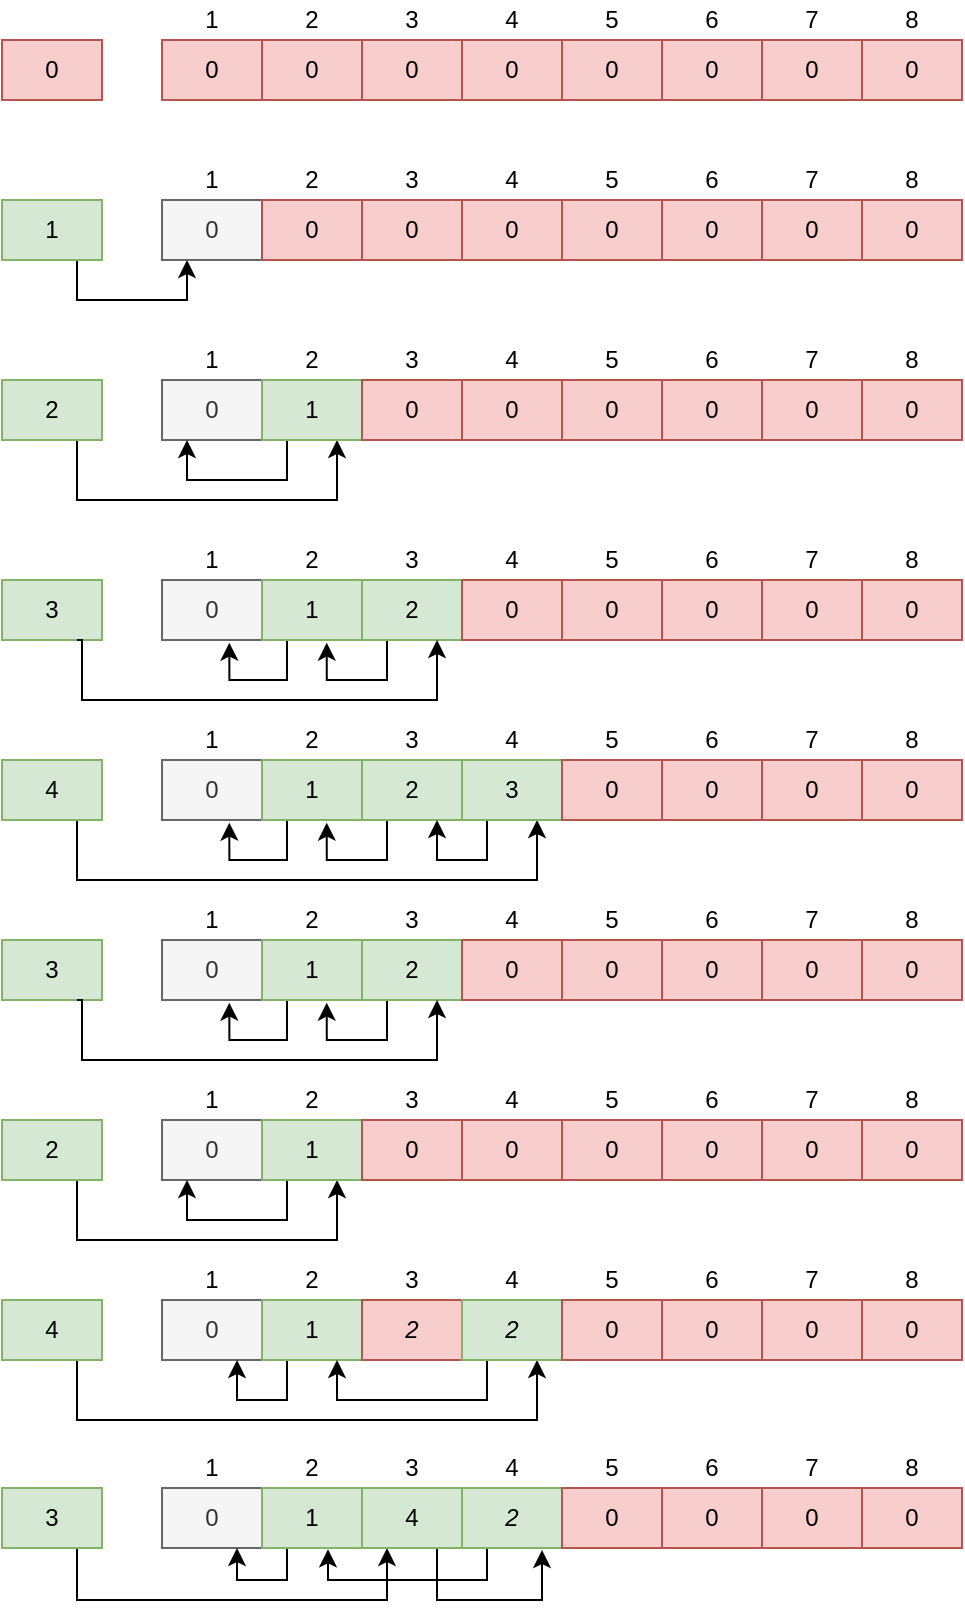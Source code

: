 <mxfile version="10.6.3" type="github"><diagram id="-oEWN4eIJz0Xx8y4MnT-" name="Sing head queue"><mxGraphModel dx="1394" dy="771" grid="1" gridSize="10" guides="1" tooltips="1" connect="1" arrows="1" fold="1" page="1" pageScale="1" pageWidth="850" pageHeight="1100" math="0" shadow="0"><root><mxCell id="0"/><mxCell id="1" parent="0"/><mxCell id="Ify8744DFQ7IAB_3HJYt-1" value="0" style="rounded=0;whiteSpace=wrap;html=1;fillColor=#f8cecc;strokeColor=#b85450;" parent="1" vertex="1"><mxGeometry x="80" y="40" width="50" height="30" as="geometry"/></mxCell><mxCell id="Ify8744DFQ7IAB_3HJYt-2" value="0" style="rounded=0;whiteSpace=wrap;html=1;fillColor=#f8cecc;strokeColor=#b85450;" parent="1" vertex="1"><mxGeometry x="160" y="40" width="50" height="30" as="geometry"/></mxCell><mxCell id="Ify8744DFQ7IAB_3HJYt-3" value="0" style="rounded=0;whiteSpace=wrap;html=1;fillColor=#f8cecc;strokeColor=#b85450;" parent="1" vertex="1"><mxGeometry x="210" y="40" width="50" height="30" as="geometry"/></mxCell><mxCell id="Ify8744DFQ7IAB_3HJYt-4" value="0" style="rounded=0;whiteSpace=wrap;html=1;fillColor=#f8cecc;strokeColor=#b85450;" parent="1" vertex="1"><mxGeometry x="260" y="40" width="50" height="30" as="geometry"/></mxCell><mxCell id="Ify8744DFQ7IAB_3HJYt-5" value="0" style="rounded=0;whiteSpace=wrap;html=1;fillColor=#f8cecc;strokeColor=#b85450;" parent="1" vertex="1"><mxGeometry x="310" y="40" width="50" height="30" as="geometry"/></mxCell><mxCell id="Ify8744DFQ7IAB_3HJYt-6" value="0" style="rounded=0;whiteSpace=wrap;html=1;fillColor=#f8cecc;strokeColor=#b85450;" parent="1" vertex="1"><mxGeometry x="360" y="40" width="50" height="30" as="geometry"/></mxCell><mxCell id="Ify8744DFQ7IAB_3HJYt-7" value="0" style="rounded=0;whiteSpace=wrap;html=1;fillColor=#f8cecc;strokeColor=#b85450;" parent="1" vertex="1"><mxGeometry x="410" y="40" width="50" height="30" as="geometry"/></mxCell><mxCell id="Ify8744DFQ7IAB_3HJYt-8" value="0" style="rounded=0;whiteSpace=wrap;html=1;fillColor=#f8cecc;strokeColor=#b85450;" parent="1" vertex="1"><mxGeometry x="460" y="40" width="50" height="30" as="geometry"/></mxCell><mxCell id="Ify8744DFQ7IAB_3HJYt-9" value="0" style="rounded=0;whiteSpace=wrap;html=1;fillColor=#f8cecc;strokeColor=#b85450;" parent="1" vertex="1"><mxGeometry x="510" y="40" width="50" height="30" as="geometry"/></mxCell><mxCell id="2oJOIOb9AVaUno-3K8K7-122" style="edgeStyle=orthogonalEdgeStyle;rounded=0;orthogonalLoop=1;jettySize=auto;html=1;exitX=0.75;exitY=1;exitDx=0;exitDy=0;entryX=0.25;entryY=1;entryDx=0;entryDy=0;" parent="1" source="Ify8744DFQ7IAB_3HJYt-29" target="Ify8744DFQ7IAB_3HJYt-30" edge="1"><mxGeometry relative="1" as="geometry"/></mxCell><mxCell id="Ify8744DFQ7IAB_3HJYt-29" value="1" style="rounded=0;whiteSpace=wrap;html=1;fillColor=#d5e8d4;strokeColor=#82b366;" parent="1" vertex="1"><mxGeometry x="80" y="120" width="50" height="30" as="geometry"/></mxCell><mxCell id="Ify8744DFQ7IAB_3HJYt-30" value="0" style="rounded=0;whiteSpace=wrap;html=1;fillColor=#f5f5f5;strokeColor=#666666;fontColor=#333333;" parent="1" vertex="1"><mxGeometry x="160" y="120" width="50" height="30" as="geometry"/></mxCell><mxCell id="Ify8744DFQ7IAB_3HJYt-31" value="0" style="rounded=0;whiteSpace=wrap;html=1;fillColor=#f8cecc;strokeColor=#b85450;" parent="1" vertex="1"><mxGeometry x="210" y="120" width="50" height="30" as="geometry"/></mxCell><mxCell id="Ify8744DFQ7IAB_3HJYt-32" value="0" style="rounded=0;whiteSpace=wrap;html=1;fillColor=#f8cecc;strokeColor=#b85450;" parent="1" vertex="1"><mxGeometry x="260" y="120" width="50" height="30" as="geometry"/></mxCell><mxCell id="Ify8744DFQ7IAB_3HJYt-33" value="0" style="rounded=0;whiteSpace=wrap;html=1;fillColor=#f8cecc;strokeColor=#b85450;" parent="1" vertex="1"><mxGeometry x="310" y="120" width="50" height="30" as="geometry"/></mxCell><mxCell id="Ify8744DFQ7IAB_3HJYt-34" value="0" style="rounded=0;whiteSpace=wrap;html=1;fillColor=#f8cecc;strokeColor=#b85450;" parent="1" vertex="1"><mxGeometry x="360" y="120" width="50" height="30" as="geometry"/></mxCell><mxCell id="Ify8744DFQ7IAB_3HJYt-35" value="0" style="rounded=0;whiteSpace=wrap;html=1;fillColor=#f8cecc;strokeColor=#b85450;" parent="1" vertex="1"><mxGeometry x="410" y="120" width="50" height="30" as="geometry"/></mxCell><mxCell id="Ify8744DFQ7IAB_3HJYt-36" value="0" style="rounded=0;whiteSpace=wrap;html=1;fillColor=#f8cecc;strokeColor=#b85450;" parent="1" vertex="1"><mxGeometry x="460" y="120" width="50" height="30" as="geometry"/></mxCell><mxCell id="Ify8744DFQ7IAB_3HJYt-37" value="0" style="rounded=0;whiteSpace=wrap;html=1;fillColor=#f8cecc;strokeColor=#b85450;" parent="1" vertex="1"><mxGeometry x="510" y="120" width="50" height="30" as="geometry"/></mxCell><mxCell id="2oJOIOb9AVaUno-3K8K7-123" style="edgeStyle=orthogonalEdgeStyle;rounded=0;orthogonalLoop=1;jettySize=auto;html=1;exitX=0.75;exitY=1;exitDx=0;exitDy=0;entryX=0.75;entryY=1;entryDx=0;entryDy=0;" parent="1" source="Ify8744DFQ7IAB_3HJYt-42" target="Ify8744DFQ7IAB_3HJYt-44" edge="1"><mxGeometry relative="1" as="geometry"><Array as="points"><mxPoint x="118" y="270"/><mxPoint x="248" y="270"/></Array></mxGeometry></mxCell><mxCell id="Ify8744DFQ7IAB_3HJYt-42" value="2" style="rounded=0;whiteSpace=wrap;html=1;fillColor=#d5e8d4;strokeColor=#82b366;" parent="1" vertex="1"><mxGeometry x="80" y="210" width="50" height="30" as="geometry"/></mxCell><mxCell id="Ify8744DFQ7IAB_3HJYt-43" value="0" style="rounded=0;whiteSpace=wrap;html=1;fillColor=#f5f5f5;strokeColor=#666666;fontColor=#333333;" parent="1" vertex="1"><mxGeometry x="160" y="210" width="50" height="30" as="geometry"/></mxCell><mxCell id="2oJOIOb9AVaUno-3K8K7-124" style="edgeStyle=orthogonalEdgeStyle;rounded=0;orthogonalLoop=1;jettySize=auto;html=1;exitX=0.25;exitY=1;exitDx=0;exitDy=0;entryX=0.25;entryY=1;entryDx=0;entryDy=0;" parent="1" source="Ify8744DFQ7IAB_3HJYt-44" target="Ify8744DFQ7IAB_3HJYt-43" edge="1"><mxGeometry relative="1" as="geometry"><Array as="points"><mxPoint x="222" y="260"/><mxPoint x="172" y="260"/></Array></mxGeometry></mxCell><mxCell id="Ify8744DFQ7IAB_3HJYt-44" value="1" style="rounded=0;whiteSpace=wrap;html=1;fillColor=#d5e8d4;strokeColor=#82b366;" parent="1" vertex="1"><mxGeometry x="210" y="210" width="50" height="30" as="geometry"/></mxCell><mxCell id="Ify8744DFQ7IAB_3HJYt-45" value="0" style="rounded=0;whiteSpace=wrap;html=1;fillColor=#f8cecc;strokeColor=#b85450;" parent="1" vertex="1"><mxGeometry x="260" y="210" width="50" height="30" as="geometry"/></mxCell><mxCell id="Ify8744DFQ7IAB_3HJYt-46" value="0" style="rounded=0;whiteSpace=wrap;html=1;fillColor=#f8cecc;strokeColor=#b85450;" parent="1" vertex="1"><mxGeometry x="310" y="210" width="50" height="30" as="geometry"/></mxCell><mxCell id="Ify8744DFQ7IAB_3HJYt-47" value="0" style="rounded=0;whiteSpace=wrap;html=1;fillColor=#f8cecc;strokeColor=#b85450;" parent="1" vertex="1"><mxGeometry x="360" y="210" width="50" height="30" as="geometry"/></mxCell><mxCell id="Ify8744DFQ7IAB_3HJYt-48" value="0" style="rounded=0;whiteSpace=wrap;html=1;fillColor=#f8cecc;strokeColor=#b85450;" parent="1" vertex="1"><mxGeometry x="410" y="210" width="50" height="30" as="geometry"/></mxCell><mxCell id="Ify8744DFQ7IAB_3HJYt-49" value="0" style="rounded=0;whiteSpace=wrap;html=1;fillColor=#f8cecc;strokeColor=#b85450;" parent="1" vertex="1"><mxGeometry x="460" y="210" width="50" height="30" as="geometry"/></mxCell><mxCell id="Ify8744DFQ7IAB_3HJYt-50" value="0" style="rounded=0;whiteSpace=wrap;html=1;fillColor=#f8cecc;strokeColor=#b85450;" parent="1" vertex="1"><mxGeometry x="510" y="210" width="50" height="30" as="geometry"/></mxCell><mxCell id="Ify8744DFQ7IAB_3HJYt-55" value="3" style="rounded=0;whiteSpace=wrap;html=1;fillColor=#d5e8d4;strokeColor=#82b366;" parent="1" vertex="1"><mxGeometry x="80" y="310" width="50" height="30" as="geometry"/></mxCell><mxCell id="Ify8744DFQ7IAB_3HJYt-56" value="0" style="rounded=0;whiteSpace=wrap;html=1;fillColor=#f5f5f5;strokeColor=#666666;fontColor=#333333;" parent="1" vertex="1"><mxGeometry x="160" y="310" width="50" height="30" as="geometry"/></mxCell><mxCell id="2oJOIOb9AVaUno-3K8K7-127" style="edgeStyle=orthogonalEdgeStyle;rounded=0;orthogonalLoop=1;jettySize=auto;html=1;exitX=0.25;exitY=1;exitDx=0;exitDy=0;entryX=0.673;entryY=1.044;entryDx=0;entryDy=0;entryPerimeter=0;" parent="1" source="Ify8744DFQ7IAB_3HJYt-57" target="Ify8744DFQ7IAB_3HJYt-56" edge="1"><mxGeometry relative="1" as="geometry"><Array as="points"><mxPoint x="222" y="360"/><mxPoint x="194" y="360"/></Array></mxGeometry></mxCell><mxCell id="Ify8744DFQ7IAB_3HJYt-57" value="1" style="rounded=0;whiteSpace=wrap;html=1;fillColor=#d5e8d4;strokeColor=#82b366;" parent="1" vertex="1"><mxGeometry x="210" y="310" width="50" height="30" as="geometry"/></mxCell><mxCell id="2oJOIOb9AVaUno-3K8K7-126" style="edgeStyle=orthogonalEdgeStyle;rounded=0;orthogonalLoop=1;jettySize=auto;html=1;exitX=0.25;exitY=1;exitDx=0;exitDy=0;entryX=0.647;entryY=1.044;entryDx=0;entryDy=0;entryPerimeter=0;" parent="1" source="Ify8744DFQ7IAB_3HJYt-58" target="Ify8744DFQ7IAB_3HJYt-57" edge="1"><mxGeometry relative="1" as="geometry"><Array as="points"><mxPoint x="272" y="360"/><mxPoint x="242" y="360"/></Array></mxGeometry></mxCell><mxCell id="Ify8744DFQ7IAB_3HJYt-58" value="2" style="rounded=0;whiteSpace=wrap;html=1;fillColor=#d5e8d4;strokeColor=#82b366;" parent="1" vertex="1"><mxGeometry x="260" y="310" width="50" height="30" as="geometry"/></mxCell><mxCell id="Ify8744DFQ7IAB_3HJYt-59" value="0" style="rounded=0;whiteSpace=wrap;html=1;fillColor=#f8cecc;strokeColor=#b85450;" parent="1" vertex="1"><mxGeometry x="310" y="310" width="50" height="30" as="geometry"/></mxCell><mxCell id="Ify8744DFQ7IAB_3HJYt-60" value="0" style="rounded=0;whiteSpace=wrap;html=1;fillColor=#f8cecc;strokeColor=#b85450;" parent="1" vertex="1"><mxGeometry x="360" y="310" width="50" height="30" as="geometry"/></mxCell><mxCell id="Ify8744DFQ7IAB_3HJYt-61" value="0" style="rounded=0;whiteSpace=wrap;html=1;fillColor=#f8cecc;strokeColor=#b85450;" parent="1" vertex="1"><mxGeometry x="410" y="310" width="50" height="30" as="geometry"/></mxCell><mxCell id="Ify8744DFQ7IAB_3HJYt-62" value="0" style="rounded=0;whiteSpace=wrap;html=1;fillColor=#f8cecc;strokeColor=#b85450;" parent="1" vertex="1"><mxGeometry x="460" y="310" width="50" height="30" as="geometry"/></mxCell><mxCell id="Ify8744DFQ7IAB_3HJYt-63" value="0" style="rounded=0;whiteSpace=wrap;html=1;fillColor=#f8cecc;strokeColor=#b85450;" parent="1" vertex="1"><mxGeometry x="510" y="310" width="50" height="30" as="geometry"/></mxCell><mxCell id="Ify8744DFQ7IAB_3HJYt-95" value="1" style="text;html=1;strokeColor=none;fillColor=none;align=center;verticalAlign=middle;whiteSpace=wrap;rounded=0;" parent="1" vertex="1"><mxGeometry x="160" y="100" width="50" height="20" as="geometry"/></mxCell><mxCell id="Ify8744DFQ7IAB_3HJYt-96" value="2" style="text;html=1;strokeColor=none;fillColor=none;align=center;verticalAlign=middle;whiteSpace=wrap;rounded=0;" parent="1" vertex="1"><mxGeometry x="210" y="100" width="50" height="20" as="geometry"/></mxCell><mxCell id="Ify8744DFQ7IAB_3HJYt-97" value="3" style="text;html=1;strokeColor=none;fillColor=none;align=center;verticalAlign=middle;whiteSpace=wrap;rounded=0;" parent="1" vertex="1"><mxGeometry x="260" y="100" width="50" height="20" as="geometry"/></mxCell><mxCell id="2oJOIOb9AVaUno-3K8K7-1" value="4" style="text;html=1;strokeColor=none;fillColor=none;align=center;verticalAlign=middle;whiteSpace=wrap;rounded=0;" parent="1" vertex="1"><mxGeometry x="310" y="100" width="50" height="20" as="geometry"/></mxCell><mxCell id="2oJOIOb9AVaUno-3K8K7-2" value="5" style="text;html=1;strokeColor=none;fillColor=none;align=center;verticalAlign=middle;whiteSpace=wrap;rounded=0;" parent="1" vertex="1"><mxGeometry x="360" y="100" width="50" height="20" as="geometry"/></mxCell><mxCell id="2oJOIOb9AVaUno-3K8K7-3" value="6" style="text;html=1;strokeColor=none;fillColor=none;align=center;verticalAlign=middle;whiteSpace=wrap;rounded=0;" parent="1" vertex="1"><mxGeometry x="410" y="100" width="50" height="20" as="geometry"/></mxCell><mxCell id="2oJOIOb9AVaUno-3K8K7-4" value="7" style="text;html=1;strokeColor=none;fillColor=none;align=center;verticalAlign=middle;whiteSpace=wrap;rounded=0;" parent="1" vertex="1"><mxGeometry x="460" y="100" width="50" height="20" as="geometry"/></mxCell><mxCell id="2oJOIOb9AVaUno-3K8K7-5" value="8" style="text;html=1;strokeColor=none;fillColor=none;align=center;verticalAlign=middle;whiteSpace=wrap;rounded=0;" parent="1" vertex="1"><mxGeometry x="510" y="100" width="50" height="20" as="geometry"/></mxCell><mxCell id="2oJOIOb9AVaUno-3K8K7-22" value="1" style="text;html=1;strokeColor=none;fillColor=none;align=center;verticalAlign=middle;whiteSpace=wrap;rounded=0;" parent="1" vertex="1"><mxGeometry x="160" y="20" width="50" height="20" as="geometry"/></mxCell><mxCell id="2oJOIOb9AVaUno-3K8K7-23" value="2" style="text;html=1;strokeColor=none;fillColor=none;align=center;verticalAlign=middle;whiteSpace=wrap;rounded=0;" parent="1" vertex="1"><mxGeometry x="210" y="20" width="50" height="20" as="geometry"/></mxCell><mxCell id="2oJOIOb9AVaUno-3K8K7-24" value="3" style="text;html=1;strokeColor=none;fillColor=none;align=center;verticalAlign=middle;whiteSpace=wrap;rounded=0;" parent="1" vertex="1"><mxGeometry x="260" y="20" width="50" height="20" as="geometry"/></mxCell><mxCell id="2oJOIOb9AVaUno-3K8K7-25" value="4" style="text;html=1;strokeColor=none;fillColor=none;align=center;verticalAlign=middle;whiteSpace=wrap;rounded=0;" parent="1" vertex="1"><mxGeometry x="310" y="20" width="50" height="20" as="geometry"/></mxCell><mxCell id="2oJOIOb9AVaUno-3K8K7-26" value="5" style="text;html=1;strokeColor=none;fillColor=none;align=center;verticalAlign=middle;whiteSpace=wrap;rounded=0;" parent="1" vertex="1"><mxGeometry x="360" y="20" width="50" height="20" as="geometry"/></mxCell><mxCell id="2oJOIOb9AVaUno-3K8K7-27" value="6" style="text;html=1;strokeColor=none;fillColor=none;align=center;verticalAlign=middle;whiteSpace=wrap;rounded=0;" parent="1" vertex="1"><mxGeometry x="410" y="20" width="50" height="20" as="geometry"/></mxCell><mxCell id="2oJOIOb9AVaUno-3K8K7-28" value="7" style="text;html=1;strokeColor=none;fillColor=none;align=center;verticalAlign=middle;whiteSpace=wrap;rounded=0;" parent="1" vertex="1"><mxGeometry x="460" y="20" width="50" height="20" as="geometry"/></mxCell><mxCell id="2oJOIOb9AVaUno-3K8K7-29" value="8" style="text;html=1;strokeColor=none;fillColor=none;align=center;verticalAlign=middle;whiteSpace=wrap;rounded=0;" parent="1" vertex="1"><mxGeometry x="510" y="20" width="50" height="20" as="geometry"/></mxCell><mxCell id="2oJOIOb9AVaUno-3K8K7-30" value="1" style="text;html=1;strokeColor=none;fillColor=none;align=center;verticalAlign=middle;whiteSpace=wrap;rounded=0;" parent="1" vertex="1"><mxGeometry x="160" y="190" width="50" height="20" as="geometry"/></mxCell><mxCell id="2oJOIOb9AVaUno-3K8K7-31" value="2" style="text;html=1;strokeColor=none;fillColor=none;align=center;verticalAlign=middle;whiteSpace=wrap;rounded=0;" parent="1" vertex="1"><mxGeometry x="210" y="190" width="50" height="20" as="geometry"/></mxCell><mxCell id="2oJOIOb9AVaUno-3K8K7-32" value="3" style="text;html=1;strokeColor=none;fillColor=none;align=center;verticalAlign=middle;whiteSpace=wrap;rounded=0;" parent="1" vertex="1"><mxGeometry x="260" y="190" width="50" height="20" as="geometry"/></mxCell><mxCell id="2oJOIOb9AVaUno-3K8K7-33" value="4" style="text;html=1;strokeColor=none;fillColor=none;align=center;verticalAlign=middle;whiteSpace=wrap;rounded=0;" parent="1" vertex="1"><mxGeometry x="310" y="190" width="50" height="20" as="geometry"/></mxCell><mxCell id="2oJOIOb9AVaUno-3K8K7-34" value="5" style="text;html=1;strokeColor=none;fillColor=none;align=center;verticalAlign=middle;whiteSpace=wrap;rounded=0;" parent="1" vertex="1"><mxGeometry x="360" y="190" width="50" height="20" as="geometry"/></mxCell><mxCell id="2oJOIOb9AVaUno-3K8K7-35" value="6" style="text;html=1;strokeColor=none;fillColor=none;align=center;verticalAlign=middle;whiteSpace=wrap;rounded=0;" parent="1" vertex="1"><mxGeometry x="410" y="190" width="50" height="20" as="geometry"/></mxCell><mxCell id="2oJOIOb9AVaUno-3K8K7-36" value="7" style="text;html=1;strokeColor=none;fillColor=none;align=center;verticalAlign=middle;whiteSpace=wrap;rounded=0;" parent="1" vertex="1"><mxGeometry x="460" y="190" width="50" height="20" as="geometry"/></mxCell><mxCell id="2oJOIOb9AVaUno-3K8K7-37" value="8" style="text;html=1;strokeColor=none;fillColor=none;align=center;verticalAlign=middle;whiteSpace=wrap;rounded=0;" parent="1" vertex="1"><mxGeometry x="510" y="190" width="50" height="20" as="geometry"/></mxCell><mxCell id="2oJOIOb9AVaUno-3K8K7-38" value="1" style="text;html=1;strokeColor=none;fillColor=none;align=center;verticalAlign=middle;whiteSpace=wrap;rounded=0;" parent="1" vertex="1"><mxGeometry x="160" y="290" width="50" height="20" as="geometry"/></mxCell><mxCell id="2oJOIOb9AVaUno-3K8K7-39" value="2" style="text;html=1;strokeColor=none;fillColor=none;align=center;verticalAlign=middle;whiteSpace=wrap;rounded=0;" parent="1" vertex="1"><mxGeometry x="210" y="290" width="50" height="20" as="geometry"/></mxCell><mxCell id="2oJOIOb9AVaUno-3K8K7-40" value="3" style="text;html=1;strokeColor=none;fillColor=none;align=center;verticalAlign=middle;whiteSpace=wrap;rounded=0;" parent="1" vertex="1"><mxGeometry x="260" y="290" width="50" height="20" as="geometry"/></mxCell><mxCell id="2oJOIOb9AVaUno-3K8K7-41" value="4" style="text;html=1;strokeColor=none;fillColor=none;align=center;verticalAlign=middle;whiteSpace=wrap;rounded=0;" parent="1" vertex="1"><mxGeometry x="310" y="290" width="50" height="20" as="geometry"/></mxCell><mxCell id="2oJOIOb9AVaUno-3K8K7-42" value="5" style="text;html=1;strokeColor=none;fillColor=none;align=center;verticalAlign=middle;whiteSpace=wrap;rounded=0;" parent="1" vertex="1"><mxGeometry x="360" y="290" width="50" height="20" as="geometry"/></mxCell><mxCell id="2oJOIOb9AVaUno-3K8K7-43" value="6" style="text;html=1;strokeColor=none;fillColor=none;align=center;verticalAlign=middle;whiteSpace=wrap;rounded=0;" parent="1" vertex="1"><mxGeometry x="410" y="290" width="50" height="20" as="geometry"/></mxCell><mxCell id="2oJOIOb9AVaUno-3K8K7-44" value="7" style="text;html=1;strokeColor=none;fillColor=none;align=center;verticalAlign=middle;whiteSpace=wrap;rounded=0;" parent="1" vertex="1"><mxGeometry x="460" y="290" width="50" height="20" as="geometry"/></mxCell><mxCell id="2oJOIOb9AVaUno-3K8K7-45" value="8" style="text;html=1;strokeColor=none;fillColor=none;align=center;verticalAlign=middle;whiteSpace=wrap;rounded=0;" parent="1" vertex="1"><mxGeometry x="510" y="290" width="50" height="20" as="geometry"/></mxCell><mxCell id="2oJOIOb9AVaUno-3K8K7-190" style="edgeStyle=orthogonalEdgeStyle;rounded=0;orthogonalLoop=1;jettySize=auto;html=1;exitX=0.75;exitY=1;exitDx=0;exitDy=0;entryX=0.75;entryY=1;entryDx=0;entryDy=0;" parent="1" source="2oJOIOb9AVaUno-3K8K7-88" target="2oJOIOb9AVaUno-3K8K7-92" edge="1"><mxGeometry relative="1" as="geometry"><Array as="points"><mxPoint x="118" y="730"/><mxPoint x="348" y="730"/></Array></mxGeometry></mxCell><mxCell id="2oJOIOb9AVaUno-3K8K7-88" value="4" style="rounded=0;whiteSpace=wrap;html=1;fillColor=#d5e8d4;strokeColor=#82b366;" parent="1" vertex="1"><mxGeometry x="80" y="670" width="50" height="30" as="geometry"/></mxCell><mxCell id="2oJOIOb9AVaUno-3K8K7-89" value="0" style="rounded=0;whiteSpace=wrap;html=1;fillColor=#f5f5f5;strokeColor=#666666;fontColor=#333333;" parent="1" vertex="1"><mxGeometry x="160" y="670" width="50" height="30" as="geometry"/></mxCell><mxCell id="2oJOIOb9AVaUno-3K8K7-192" style="edgeStyle=orthogonalEdgeStyle;rounded=0;orthogonalLoop=1;jettySize=auto;html=1;exitX=0.25;exitY=1;exitDx=0;exitDy=0;entryX=0.75;entryY=1;entryDx=0;entryDy=0;" parent="1" source="2oJOIOb9AVaUno-3K8K7-90" target="2oJOIOb9AVaUno-3K8K7-89" edge="1"><mxGeometry relative="1" as="geometry"><Array as="points"><mxPoint x="222" y="720"/><mxPoint x="198" y="720"/></Array></mxGeometry></mxCell><mxCell id="2oJOIOb9AVaUno-3K8K7-90" value="1" style="rounded=0;whiteSpace=wrap;html=1;fillColor=#d5e8d4;strokeColor=#82b366;" parent="1" vertex="1"><mxGeometry x="210" y="670" width="50" height="30" as="geometry"/></mxCell><mxCell id="2oJOIOb9AVaUno-3K8K7-91" value="&lt;i&gt;2&lt;/i&gt;" style="rounded=0;whiteSpace=wrap;html=1;fillColor=#f8cecc;strokeColor=#b85450;" parent="1" vertex="1"><mxGeometry x="260" y="670" width="50" height="30" as="geometry"/></mxCell><mxCell id="2oJOIOb9AVaUno-3K8K7-191" style="edgeStyle=orthogonalEdgeStyle;rounded=0;orthogonalLoop=1;jettySize=auto;html=1;exitX=0.25;exitY=1;exitDx=0;exitDy=0;entryX=0.75;entryY=1;entryDx=0;entryDy=0;" parent="1" source="2oJOIOb9AVaUno-3K8K7-92" target="2oJOIOb9AVaUno-3K8K7-90" edge="1"><mxGeometry relative="1" as="geometry"/></mxCell><mxCell id="2oJOIOb9AVaUno-3K8K7-92" value="&lt;i&gt;2&lt;/i&gt;" style="rounded=0;whiteSpace=wrap;html=1;fillColor=#d5e8d4;strokeColor=#82b366;" parent="1" vertex="1"><mxGeometry x="310" y="670" width="50" height="30" as="geometry"/></mxCell><mxCell id="2oJOIOb9AVaUno-3K8K7-93" value="0" style="rounded=0;whiteSpace=wrap;html=1;fillColor=#f8cecc;strokeColor=#b85450;" parent="1" vertex="1"><mxGeometry x="360" y="670" width="50" height="30" as="geometry"/></mxCell><mxCell id="2oJOIOb9AVaUno-3K8K7-94" value="0" style="rounded=0;whiteSpace=wrap;html=1;fillColor=#f8cecc;strokeColor=#b85450;" parent="1" vertex="1"><mxGeometry x="410" y="670" width="50" height="30" as="geometry"/></mxCell><mxCell id="2oJOIOb9AVaUno-3K8K7-95" value="0" style="rounded=0;whiteSpace=wrap;html=1;fillColor=#f8cecc;strokeColor=#b85450;" parent="1" vertex="1"><mxGeometry x="460" y="670" width="50" height="30" as="geometry"/></mxCell><mxCell id="2oJOIOb9AVaUno-3K8K7-96" value="0" style="rounded=0;whiteSpace=wrap;html=1;fillColor=#f8cecc;strokeColor=#b85450;" parent="1" vertex="1"><mxGeometry x="510" y="670" width="50" height="30" as="geometry"/></mxCell><mxCell id="2oJOIOb9AVaUno-3K8K7-97" value="1" style="text;html=1;strokeColor=none;fillColor=none;align=center;verticalAlign=middle;whiteSpace=wrap;rounded=0;" parent="1" vertex="1"><mxGeometry x="160" y="650" width="50" height="20" as="geometry"/></mxCell><mxCell id="2oJOIOb9AVaUno-3K8K7-98" value="2" style="text;html=1;strokeColor=none;fillColor=none;align=center;verticalAlign=middle;whiteSpace=wrap;rounded=0;" parent="1" vertex="1"><mxGeometry x="210" y="650" width="50" height="20" as="geometry"/></mxCell><mxCell id="2oJOIOb9AVaUno-3K8K7-99" value="3" style="text;html=1;strokeColor=none;fillColor=none;align=center;verticalAlign=middle;whiteSpace=wrap;rounded=0;" parent="1" vertex="1"><mxGeometry x="260" y="650" width="50" height="20" as="geometry"/></mxCell><mxCell id="2oJOIOb9AVaUno-3K8K7-100" value="4" style="text;html=1;strokeColor=none;fillColor=none;align=center;verticalAlign=middle;whiteSpace=wrap;rounded=0;" parent="1" vertex="1"><mxGeometry x="310" y="650" width="50" height="20" as="geometry"/></mxCell><mxCell id="2oJOIOb9AVaUno-3K8K7-101" value="5" style="text;html=1;strokeColor=none;fillColor=none;align=center;verticalAlign=middle;whiteSpace=wrap;rounded=0;" parent="1" vertex="1"><mxGeometry x="360" y="650" width="50" height="20" as="geometry"/></mxCell><mxCell id="2oJOIOb9AVaUno-3K8K7-102" value="6" style="text;html=1;strokeColor=none;fillColor=none;align=center;verticalAlign=middle;whiteSpace=wrap;rounded=0;" parent="1" vertex="1"><mxGeometry x="410" y="650" width="50" height="20" as="geometry"/></mxCell><mxCell id="2oJOIOb9AVaUno-3K8K7-103" value="7" style="text;html=1;strokeColor=none;fillColor=none;align=center;verticalAlign=middle;whiteSpace=wrap;rounded=0;" parent="1" vertex="1"><mxGeometry x="460" y="650" width="50" height="20" as="geometry"/></mxCell><mxCell id="2oJOIOb9AVaUno-3K8K7-104" value="8" style="text;html=1;strokeColor=none;fillColor=none;align=center;verticalAlign=middle;whiteSpace=wrap;rounded=0;" parent="1" vertex="1"><mxGeometry x="510" y="650" width="50" height="20" as="geometry"/></mxCell><mxCell id="2oJOIOb9AVaUno-3K8K7-193" style="edgeStyle=orthogonalEdgeStyle;rounded=0;orthogonalLoop=1;jettySize=auto;html=1;exitX=0.75;exitY=1;exitDx=0;exitDy=0;entryX=0.25;entryY=1;entryDx=0;entryDy=0;" parent="1" source="2oJOIOb9AVaUno-3K8K7-105" target="2oJOIOb9AVaUno-3K8K7-108" edge="1"><mxGeometry relative="1" as="geometry"><Array as="points"><mxPoint x="118" y="820"/><mxPoint x="272" y="820"/></Array></mxGeometry></mxCell><mxCell id="2oJOIOb9AVaUno-3K8K7-105" value="3" style="rounded=0;whiteSpace=wrap;html=1;fillColor=#d5e8d4;strokeColor=#82b366;" parent="1" vertex="1"><mxGeometry x="80" y="764" width="50" height="30" as="geometry"/></mxCell><mxCell id="2oJOIOb9AVaUno-3K8K7-106" value="0" style="rounded=0;whiteSpace=wrap;html=1;fillColor=#f5f5f5;strokeColor=#666666;fontColor=#333333;" parent="1" vertex="1"><mxGeometry x="160" y="764" width="50" height="30" as="geometry"/></mxCell><mxCell id="2oJOIOb9AVaUno-3K8K7-196" style="edgeStyle=orthogonalEdgeStyle;rounded=0;orthogonalLoop=1;jettySize=auto;html=1;exitX=0.25;exitY=1;exitDx=0;exitDy=0;entryX=0.75;entryY=1;entryDx=0;entryDy=0;" parent="1" source="2oJOIOb9AVaUno-3K8K7-107" target="2oJOIOb9AVaUno-3K8K7-106" edge="1"><mxGeometry relative="1" as="geometry"><Array as="points"><mxPoint x="222" y="810"/><mxPoint x="198" y="810"/></Array></mxGeometry></mxCell><mxCell id="2oJOIOb9AVaUno-3K8K7-107" value="1" style="rounded=0;whiteSpace=wrap;html=1;fillColor=#d5e8d4;strokeColor=#82b366;" parent="1" vertex="1"><mxGeometry x="210" y="764" width="50" height="30" as="geometry"/></mxCell><mxCell id="2oJOIOb9AVaUno-3K8K7-194" style="edgeStyle=orthogonalEdgeStyle;rounded=0;orthogonalLoop=1;jettySize=auto;html=1;exitX=0.75;exitY=1;exitDx=0;exitDy=0;" parent="1" source="2oJOIOb9AVaUno-3K8K7-108" edge="1"><mxGeometry relative="1" as="geometry"><mxPoint x="350" y="795" as="targetPoint"/><Array as="points"><mxPoint x="298" y="820"/><mxPoint x="350" y="820"/></Array></mxGeometry></mxCell><mxCell id="2oJOIOb9AVaUno-3K8K7-108" value="4" style="rounded=0;whiteSpace=wrap;html=1;fillColor=#d5e8d4;strokeColor=#82b366;" parent="1" vertex="1"><mxGeometry x="260" y="764" width="50" height="30" as="geometry"/></mxCell><mxCell id="2oJOIOb9AVaUno-3K8K7-195" style="edgeStyle=orthogonalEdgeStyle;rounded=0;orthogonalLoop=1;jettySize=auto;html=1;exitX=0.25;exitY=1;exitDx=0;exitDy=0;entryX=0.66;entryY=1.022;entryDx=0;entryDy=0;entryPerimeter=0;" parent="1" source="2oJOIOb9AVaUno-3K8K7-109" target="2oJOIOb9AVaUno-3K8K7-107" edge="1"><mxGeometry relative="1" as="geometry"><Array as="points"><mxPoint x="322" y="810"/><mxPoint x="243" y="810"/></Array></mxGeometry></mxCell><mxCell id="2oJOIOb9AVaUno-3K8K7-109" value="&lt;i&gt;2&lt;/i&gt;" style="rounded=0;whiteSpace=wrap;html=1;fillColor=#d5e8d4;strokeColor=#82b366;" parent="1" vertex="1"><mxGeometry x="310" y="764" width="50" height="30" as="geometry"/></mxCell><mxCell id="2oJOIOb9AVaUno-3K8K7-110" value="0" style="rounded=0;whiteSpace=wrap;html=1;fillColor=#f8cecc;strokeColor=#b85450;" parent="1" vertex="1"><mxGeometry x="360" y="764" width="50" height="30" as="geometry"/></mxCell><mxCell id="2oJOIOb9AVaUno-3K8K7-111" value="0" style="rounded=0;whiteSpace=wrap;html=1;fillColor=#f8cecc;strokeColor=#b85450;" parent="1" vertex="1"><mxGeometry x="410" y="764" width="50" height="30" as="geometry"/></mxCell><mxCell id="2oJOIOb9AVaUno-3K8K7-112" value="0" style="rounded=0;whiteSpace=wrap;html=1;fillColor=#f8cecc;strokeColor=#b85450;" parent="1" vertex="1"><mxGeometry x="460" y="764" width="50" height="30" as="geometry"/></mxCell><mxCell id="2oJOIOb9AVaUno-3K8K7-113" value="0" style="rounded=0;whiteSpace=wrap;html=1;fillColor=#f8cecc;strokeColor=#b85450;" parent="1" vertex="1"><mxGeometry x="510" y="764" width="50" height="30" as="geometry"/></mxCell><mxCell id="2oJOIOb9AVaUno-3K8K7-114" value="1" style="text;html=1;strokeColor=none;fillColor=none;align=center;verticalAlign=middle;whiteSpace=wrap;rounded=0;" parent="1" vertex="1"><mxGeometry x="160" y="744" width="50" height="20" as="geometry"/></mxCell><mxCell id="2oJOIOb9AVaUno-3K8K7-115" value="2" style="text;html=1;strokeColor=none;fillColor=none;align=center;verticalAlign=middle;whiteSpace=wrap;rounded=0;" parent="1" vertex="1"><mxGeometry x="210" y="744" width="50" height="20" as="geometry"/></mxCell><mxCell id="2oJOIOb9AVaUno-3K8K7-116" value="3" style="text;html=1;strokeColor=none;fillColor=none;align=center;verticalAlign=middle;whiteSpace=wrap;rounded=0;" parent="1" vertex="1"><mxGeometry x="260" y="744" width="50" height="20" as="geometry"/></mxCell><mxCell id="2oJOIOb9AVaUno-3K8K7-117" value="4" style="text;html=1;strokeColor=none;fillColor=none;align=center;verticalAlign=middle;whiteSpace=wrap;rounded=0;" parent="1" vertex="1"><mxGeometry x="310" y="744" width="50" height="20" as="geometry"/></mxCell><mxCell id="2oJOIOb9AVaUno-3K8K7-118" value="5" style="text;html=1;strokeColor=none;fillColor=none;align=center;verticalAlign=middle;whiteSpace=wrap;rounded=0;" parent="1" vertex="1"><mxGeometry x="360" y="744" width="50" height="20" as="geometry"/></mxCell><mxCell id="2oJOIOb9AVaUno-3K8K7-119" value="6" style="text;html=1;strokeColor=none;fillColor=none;align=center;verticalAlign=middle;whiteSpace=wrap;rounded=0;" parent="1" vertex="1"><mxGeometry x="410" y="744" width="50" height="20" as="geometry"/></mxCell><mxCell id="2oJOIOb9AVaUno-3K8K7-120" value="7" style="text;html=1;strokeColor=none;fillColor=none;align=center;verticalAlign=middle;whiteSpace=wrap;rounded=0;" parent="1" vertex="1"><mxGeometry x="460" y="744" width="50" height="20" as="geometry"/></mxCell><mxCell id="2oJOIOb9AVaUno-3K8K7-121" value="8" style="text;html=1;strokeColor=none;fillColor=none;align=center;verticalAlign=middle;whiteSpace=wrap;rounded=0;" parent="1" vertex="1"><mxGeometry x="510" y="744" width="50" height="20" as="geometry"/></mxCell><mxCell id="2oJOIOb9AVaUno-3K8K7-125" style="edgeStyle=orthogonalEdgeStyle;rounded=0;orthogonalLoop=1;jettySize=auto;html=1;exitX=0.75;exitY=1;exitDx=0;exitDy=0;entryX=0.75;entryY=1;entryDx=0;entryDy=0;" parent="1" source="Ify8744DFQ7IAB_3HJYt-55" target="Ify8744DFQ7IAB_3HJYt-58" edge="1"><mxGeometry relative="1" as="geometry"><mxPoint x="119.667" y="340" as="sourcePoint"/><mxPoint x="249.667" y="340" as="targetPoint"/><Array as="points"><mxPoint x="120" y="340"/><mxPoint x="120" y="370"/><mxPoint x="298" y="370"/></Array></mxGeometry></mxCell><mxCell id="2oJOIOb9AVaUno-3K8K7-150" style="edgeStyle=orthogonalEdgeStyle;rounded=0;orthogonalLoop=1;jettySize=auto;html=1;exitX=0.75;exitY=1;exitDx=0;exitDy=0;entryX=0.75;entryY=1;entryDx=0;entryDy=0;" parent="1" source="2oJOIOb9AVaUno-3K8K7-128" target="2oJOIOb9AVaUno-3K8K7-134" edge="1"><mxGeometry relative="1" as="geometry"><Array as="points"><mxPoint x="118" y="460"/><mxPoint x="348" y="460"/></Array></mxGeometry></mxCell><mxCell id="2oJOIOb9AVaUno-3K8K7-128" value="4" style="rounded=0;whiteSpace=wrap;html=1;fillColor=#d5e8d4;strokeColor=#82b366;" parent="1" vertex="1"><mxGeometry x="80" y="400" width="50" height="30" as="geometry"/></mxCell><mxCell id="2oJOIOb9AVaUno-3K8K7-129" value="0" style="rounded=0;whiteSpace=wrap;html=1;fillColor=#f5f5f5;strokeColor=#666666;fontColor=#333333;" parent="1" vertex="1"><mxGeometry x="160" y="400" width="50" height="30" as="geometry"/></mxCell><mxCell id="2oJOIOb9AVaUno-3K8K7-130" style="edgeStyle=orthogonalEdgeStyle;rounded=0;orthogonalLoop=1;jettySize=auto;html=1;exitX=0.25;exitY=1;exitDx=0;exitDy=0;entryX=0.673;entryY=1.044;entryDx=0;entryDy=0;entryPerimeter=0;" parent="1" source="2oJOIOb9AVaUno-3K8K7-131" target="2oJOIOb9AVaUno-3K8K7-129" edge="1"><mxGeometry relative="1" as="geometry"><Array as="points"><mxPoint x="222" y="450"/><mxPoint x="194" y="450"/></Array></mxGeometry></mxCell><mxCell id="2oJOIOb9AVaUno-3K8K7-131" value="1" style="rounded=0;whiteSpace=wrap;html=1;fillColor=#d5e8d4;strokeColor=#82b366;" parent="1" vertex="1"><mxGeometry x="210" y="400" width="50" height="30" as="geometry"/></mxCell><mxCell id="2oJOIOb9AVaUno-3K8K7-132" style="edgeStyle=orthogonalEdgeStyle;rounded=0;orthogonalLoop=1;jettySize=auto;html=1;exitX=0.25;exitY=1;exitDx=0;exitDy=0;entryX=0.647;entryY=1.044;entryDx=0;entryDy=0;entryPerimeter=0;" parent="1" source="2oJOIOb9AVaUno-3K8K7-133" target="2oJOIOb9AVaUno-3K8K7-131" edge="1"><mxGeometry relative="1" as="geometry"><Array as="points"><mxPoint x="272" y="450"/><mxPoint x="242" y="450"/></Array></mxGeometry></mxCell><mxCell id="2oJOIOb9AVaUno-3K8K7-133" value="2" style="rounded=0;whiteSpace=wrap;html=1;fillColor=#d5e8d4;strokeColor=#82b366;" parent="1" vertex="1"><mxGeometry x="260" y="400" width="50" height="30" as="geometry"/></mxCell><mxCell id="2oJOIOb9AVaUno-3K8K7-149" style="edgeStyle=orthogonalEdgeStyle;rounded=0;orthogonalLoop=1;jettySize=auto;html=1;exitX=0.25;exitY=1;exitDx=0;exitDy=0;entryX=0.75;entryY=1;entryDx=0;entryDy=0;" parent="1" source="2oJOIOb9AVaUno-3K8K7-134" target="2oJOIOb9AVaUno-3K8K7-133" edge="1"><mxGeometry relative="1" as="geometry"><Array as="points"><mxPoint x="322" y="450"/><mxPoint x="298" y="450"/></Array></mxGeometry></mxCell><mxCell id="2oJOIOb9AVaUno-3K8K7-134" value="3" style="rounded=0;whiteSpace=wrap;html=1;fillColor=#d5e8d4;strokeColor=#82b366;" parent="1" vertex="1"><mxGeometry x="310" y="400" width="50" height="30" as="geometry"/></mxCell><mxCell id="2oJOIOb9AVaUno-3K8K7-135" value="0" style="rounded=0;whiteSpace=wrap;html=1;fillColor=#f8cecc;strokeColor=#b85450;" parent="1" vertex="1"><mxGeometry x="360" y="400" width="50" height="30" as="geometry"/></mxCell><mxCell id="2oJOIOb9AVaUno-3K8K7-136" value="0" style="rounded=0;whiteSpace=wrap;html=1;fillColor=#f8cecc;strokeColor=#b85450;" parent="1" vertex="1"><mxGeometry x="410" y="400" width="50" height="30" as="geometry"/></mxCell><mxCell id="2oJOIOb9AVaUno-3K8K7-137" value="0" style="rounded=0;whiteSpace=wrap;html=1;fillColor=#f8cecc;strokeColor=#b85450;" parent="1" vertex="1"><mxGeometry x="460" y="400" width="50" height="30" as="geometry"/></mxCell><mxCell id="2oJOIOb9AVaUno-3K8K7-138" value="0" style="rounded=0;whiteSpace=wrap;html=1;fillColor=#f8cecc;strokeColor=#b85450;" parent="1" vertex="1"><mxGeometry x="510" y="400" width="50" height="30" as="geometry"/></mxCell><mxCell id="2oJOIOb9AVaUno-3K8K7-139" value="1" style="text;html=1;strokeColor=none;fillColor=none;align=center;verticalAlign=middle;whiteSpace=wrap;rounded=0;" parent="1" vertex="1"><mxGeometry x="160" y="380" width="50" height="20" as="geometry"/></mxCell><mxCell id="2oJOIOb9AVaUno-3K8K7-140" value="2" style="text;html=1;strokeColor=none;fillColor=none;align=center;verticalAlign=middle;whiteSpace=wrap;rounded=0;" parent="1" vertex="1"><mxGeometry x="210" y="380" width="50" height="20" as="geometry"/></mxCell><mxCell id="2oJOIOb9AVaUno-3K8K7-141" value="3" style="text;html=1;strokeColor=none;fillColor=none;align=center;verticalAlign=middle;whiteSpace=wrap;rounded=0;" parent="1" vertex="1"><mxGeometry x="260" y="380" width="50" height="20" as="geometry"/></mxCell><mxCell id="2oJOIOb9AVaUno-3K8K7-142" value="4" style="text;html=1;strokeColor=none;fillColor=none;align=center;verticalAlign=middle;whiteSpace=wrap;rounded=0;" parent="1" vertex="1"><mxGeometry x="310" y="380" width="50" height="20" as="geometry"/></mxCell><mxCell id="2oJOIOb9AVaUno-3K8K7-143" value="5" style="text;html=1;strokeColor=none;fillColor=none;align=center;verticalAlign=middle;whiteSpace=wrap;rounded=0;" parent="1" vertex="1"><mxGeometry x="360" y="380" width="50" height="20" as="geometry"/></mxCell><mxCell id="2oJOIOb9AVaUno-3K8K7-144" value="6" style="text;html=1;strokeColor=none;fillColor=none;align=center;verticalAlign=middle;whiteSpace=wrap;rounded=0;" parent="1" vertex="1"><mxGeometry x="410" y="380" width="50" height="20" as="geometry"/></mxCell><mxCell id="2oJOIOb9AVaUno-3K8K7-145" value="7" style="text;html=1;strokeColor=none;fillColor=none;align=center;verticalAlign=middle;whiteSpace=wrap;rounded=0;" parent="1" vertex="1"><mxGeometry x="460" y="380" width="50" height="20" as="geometry"/></mxCell><mxCell id="2oJOIOb9AVaUno-3K8K7-146" value="8" style="text;html=1;strokeColor=none;fillColor=none;align=center;verticalAlign=middle;whiteSpace=wrap;rounded=0;" parent="1" vertex="1"><mxGeometry x="510" y="380" width="50" height="20" as="geometry"/></mxCell><mxCell id="2oJOIOb9AVaUno-3K8K7-151" value="3" style="rounded=0;whiteSpace=wrap;html=1;fillColor=#d5e8d4;strokeColor=#82b366;" parent="1" vertex="1"><mxGeometry x="80" y="490" width="50" height="30" as="geometry"/></mxCell><mxCell id="2oJOIOb9AVaUno-3K8K7-152" value="0" style="rounded=0;whiteSpace=wrap;html=1;fillColor=#f5f5f5;strokeColor=#666666;fontColor=#333333;" parent="1" vertex="1"><mxGeometry x="160" y="490" width="50" height="30" as="geometry"/></mxCell><mxCell id="2oJOIOb9AVaUno-3K8K7-153" style="edgeStyle=orthogonalEdgeStyle;rounded=0;orthogonalLoop=1;jettySize=auto;html=1;exitX=0.25;exitY=1;exitDx=0;exitDy=0;entryX=0.673;entryY=1.044;entryDx=0;entryDy=0;entryPerimeter=0;" parent="1" source="2oJOIOb9AVaUno-3K8K7-154" target="2oJOIOb9AVaUno-3K8K7-152" edge="1"><mxGeometry relative="1" as="geometry"><Array as="points"><mxPoint x="222" y="540"/><mxPoint x="194" y="540"/></Array></mxGeometry></mxCell><mxCell id="2oJOIOb9AVaUno-3K8K7-154" value="1" style="rounded=0;whiteSpace=wrap;html=1;fillColor=#d5e8d4;strokeColor=#82b366;" parent="1" vertex="1"><mxGeometry x="210" y="490" width="50" height="30" as="geometry"/></mxCell><mxCell id="2oJOIOb9AVaUno-3K8K7-155" style="edgeStyle=orthogonalEdgeStyle;rounded=0;orthogonalLoop=1;jettySize=auto;html=1;exitX=0.25;exitY=1;exitDx=0;exitDy=0;entryX=0.647;entryY=1.044;entryDx=0;entryDy=0;entryPerimeter=0;" parent="1" source="2oJOIOb9AVaUno-3K8K7-156" target="2oJOIOb9AVaUno-3K8K7-154" edge="1"><mxGeometry relative="1" as="geometry"><Array as="points"><mxPoint x="272" y="540"/><mxPoint x="242" y="540"/></Array></mxGeometry></mxCell><mxCell id="2oJOIOb9AVaUno-3K8K7-156" value="2" style="rounded=0;whiteSpace=wrap;html=1;fillColor=#d5e8d4;strokeColor=#82b366;" parent="1" vertex="1"><mxGeometry x="260" y="490" width="50" height="30" as="geometry"/></mxCell><mxCell id="2oJOIOb9AVaUno-3K8K7-157" value="0" style="rounded=0;whiteSpace=wrap;html=1;fillColor=#f8cecc;strokeColor=#b85450;" parent="1" vertex="1"><mxGeometry x="310" y="490" width="50" height="30" as="geometry"/></mxCell><mxCell id="2oJOIOb9AVaUno-3K8K7-158" value="0" style="rounded=0;whiteSpace=wrap;html=1;fillColor=#f8cecc;strokeColor=#b85450;" parent="1" vertex="1"><mxGeometry x="360" y="490" width="50" height="30" as="geometry"/></mxCell><mxCell id="2oJOIOb9AVaUno-3K8K7-159" value="0" style="rounded=0;whiteSpace=wrap;html=1;fillColor=#f8cecc;strokeColor=#b85450;" parent="1" vertex="1"><mxGeometry x="410" y="490" width="50" height="30" as="geometry"/></mxCell><mxCell id="2oJOIOb9AVaUno-3K8K7-160" value="0" style="rounded=0;whiteSpace=wrap;html=1;fillColor=#f8cecc;strokeColor=#b85450;" parent="1" vertex="1"><mxGeometry x="460" y="490" width="50" height="30" as="geometry"/></mxCell><mxCell id="2oJOIOb9AVaUno-3K8K7-161" value="0" style="rounded=0;whiteSpace=wrap;html=1;fillColor=#f8cecc;strokeColor=#b85450;" parent="1" vertex="1"><mxGeometry x="510" y="490" width="50" height="30" as="geometry"/></mxCell><mxCell id="2oJOIOb9AVaUno-3K8K7-162" value="1" style="text;html=1;strokeColor=none;fillColor=none;align=center;verticalAlign=middle;whiteSpace=wrap;rounded=0;" parent="1" vertex="1"><mxGeometry x="160" y="470" width="50" height="20" as="geometry"/></mxCell><mxCell id="2oJOIOb9AVaUno-3K8K7-163" value="2" style="text;html=1;strokeColor=none;fillColor=none;align=center;verticalAlign=middle;whiteSpace=wrap;rounded=0;" parent="1" vertex="1"><mxGeometry x="210" y="470" width="50" height="20" as="geometry"/></mxCell><mxCell id="2oJOIOb9AVaUno-3K8K7-164" value="3" style="text;html=1;strokeColor=none;fillColor=none;align=center;verticalAlign=middle;whiteSpace=wrap;rounded=0;" parent="1" vertex="1"><mxGeometry x="260" y="470" width="50" height="20" as="geometry"/></mxCell><mxCell id="2oJOIOb9AVaUno-3K8K7-165" value="4" style="text;html=1;strokeColor=none;fillColor=none;align=center;verticalAlign=middle;whiteSpace=wrap;rounded=0;" parent="1" vertex="1"><mxGeometry x="310" y="470" width="50" height="20" as="geometry"/></mxCell><mxCell id="2oJOIOb9AVaUno-3K8K7-166" value="5" style="text;html=1;strokeColor=none;fillColor=none;align=center;verticalAlign=middle;whiteSpace=wrap;rounded=0;" parent="1" vertex="1"><mxGeometry x="360" y="470" width="50" height="20" as="geometry"/></mxCell><mxCell id="2oJOIOb9AVaUno-3K8K7-167" value="6" style="text;html=1;strokeColor=none;fillColor=none;align=center;verticalAlign=middle;whiteSpace=wrap;rounded=0;" parent="1" vertex="1"><mxGeometry x="410" y="470" width="50" height="20" as="geometry"/></mxCell><mxCell id="2oJOIOb9AVaUno-3K8K7-168" value="7" style="text;html=1;strokeColor=none;fillColor=none;align=center;verticalAlign=middle;whiteSpace=wrap;rounded=0;" parent="1" vertex="1"><mxGeometry x="460" y="470" width="50" height="20" as="geometry"/></mxCell><mxCell id="2oJOIOb9AVaUno-3K8K7-169" value="8" style="text;html=1;strokeColor=none;fillColor=none;align=center;verticalAlign=middle;whiteSpace=wrap;rounded=0;" parent="1" vertex="1"><mxGeometry x="510" y="470" width="50" height="20" as="geometry"/></mxCell><mxCell id="2oJOIOb9AVaUno-3K8K7-170" style="edgeStyle=orthogonalEdgeStyle;rounded=0;orthogonalLoop=1;jettySize=auto;html=1;exitX=0.75;exitY=1;exitDx=0;exitDy=0;entryX=0.75;entryY=1;entryDx=0;entryDy=0;" parent="1" source="2oJOIOb9AVaUno-3K8K7-151" target="2oJOIOb9AVaUno-3K8K7-156" edge="1"><mxGeometry relative="1" as="geometry"><mxPoint x="119.667" y="520" as="sourcePoint"/><mxPoint x="249.667" y="520" as="targetPoint"/><Array as="points"><mxPoint x="120" y="520"/><mxPoint x="120" y="550"/><mxPoint x="298" y="550"/></Array></mxGeometry></mxCell><mxCell id="2oJOIOb9AVaUno-3K8K7-171" style="edgeStyle=orthogonalEdgeStyle;rounded=0;orthogonalLoop=1;jettySize=auto;html=1;exitX=0.75;exitY=1;exitDx=0;exitDy=0;entryX=0.75;entryY=1;entryDx=0;entryDy=0;" parent="1" source="2oJOIOb9AVaUno-3K8K7-172" target="2oJOIOb9AVaUno-3K8K7-175" edge="1"><mxGeometry relative="1" as="geometry"><Array as="points"><mxPoint x="118" y="640"/><mxPoint x="248" y="640"/></Array></mxGeometry></mxCell><mxCell id="2oJOIOb9AVaUno-3K8K7-172" value="2" style="rounded=0;whiteSpace=wrap;html=1;fillColor=#d5e8d4;strokeColor=#82b366;" parent="1" vertex="1"><mxGeometry x="80" y="580" width="50" height="30" as="geometry"/></mxCell><mxCell id="2oJOIOb9AVaUno-3K8K7-173" value="0" style="rounded=0;whiteSpace=wrap;html=1;fillColor=#f5f5f5;strokeColor=#666666;fontColor=#333333;" parent="1" vertex="1"><mxGeometry x="160" y="580" width="50" height="30" as="geometry"/></mxCell><mxCell id="2oJOIOb9AVaUno-3K8K7-174" style="edgeStyle=orthogonalEdgeStyle;rounded=0;orthogonalLoop=1;jettySize=auto;html=1;exitX=0.25;exitY=1;exitDx=0;exitDy=0;entryX=0.25;entryY=1;entryDx=0;entryDy=0;" parent="1" source="2oJOIOb9AVaUno-3K8K7-175" target="2oJOIOb9AVaUno-3K8K7-173" edge="1"><mxGeometry relative="1" as="geometry"><Array as="points"><mxPoint x="222" y="630"/><mxPoint x="172" y="630"/></Array></mxGeometry></mxCell><mxCell id="2oJOIOb9AVaUno-3K8K7-175" value="1" style="rounded=0;whiteSpace=wrap;html=1;fillColor=#d5e8d4;strokeColor=#82b366;" parent="1" vertex="1"><mxGeometry x="210" y="580" width="50" height="30" as="geometry"/></mxCell><mxCell id="2oJOIOb9AVaUno-3K8K7-176" value="0" style="rounded=0;whiteSpace=wrap;html=1;fillColor=#f8cecc;strokeColor=#b85450;" parent="1" vertex="1"><mxGeometry x="260" y="580" width="50" height="30" as="geometry"/></mxCell><mxCell id="2oJOIOb9AVaUno-3K8K7-177" value="0" style="rounded=0;whiteSpace=wrap;html=1;fillColor=#f8cecc;strokeColor=#b85450;" parent="1" vertex="1"><mxGeometry x="310" y="580" width="50" height="30" as="geometry"/></mxCell><mxCell id="2oJOIOb9AVaUno-3K8K7-178" value="0" style="rounded=0;whiteSpace=wrap;html=1;fillColor=#f8cecc;strokeColor=#b85450;" parent="1" vertex="1"><mxGeometry x="360" y="580" width="50" height="30" as="geometry"/></mxCell><mxCell id="2oJOIOb9AVaUno-3K8K7-179" value="0" style="rounded=0;whiteSpace=wrap;html=1;fillColor=#f8cecc;strokeColor=#b85450;" parent="1" vertex="1"><mxGeometry x="410" y="580" width="50" height="30" as="geometry"/></mxCell><mxCell id="2oJOIOb9AVaUno-3K8K7-180" value="0" style="rounded=0;whiteSpace=wrap;html=1;fillColor=#f8cecc;strokeColor=#b85450;" parent="1" vertex="1"><mxGeometry x="460" y="580" width="50" height="30" as="geometry"/></mxCell><mxCell id="2oJOIOb9AVaUno-3K8K7-181" value="0" style="rounded=0;whiteSpace=wrap;html=1;fillColor=#f8cecc;strokeColor=#b85450;" parent="1" vertex="1"><mxGeometry x="510" y="580" width="50" height="30" as="geometry"/></mxCell><mxCell id="2oJOIOb9AVaUno-3K8K7-182" value="1" style="text;html=1;strokeColor=none;fillColor=none;align=center;verticalAlign=middle;whiteSpace=wrap;rounded=0;" parent="1" vertex="1"><mxGeometry x="160" y="560" width="50" height="20" as="geometry"/></mxCell><mxCell id="2oJOIOb9AVaUno-3K8K7-183" value="2" style="text;html=1;strokeColor=none;fillColor=none;align=center;verticalAlign=middle;whiteSpace=wrap;rounded=0;" parent="1" vertex="1"><mxGeometry x="210" y="560" width="50" height="20" as="geometry"/></mxCell><mxCell id="2oJOIOb9AVaUno-3K8K7-184" value="3" style="text;html=1;strokeColor=none;fillColor=none;align=center;verticalAlign=middle;whiteSpace=wrap;rounded=0;" parent="1" vertex="1"><mxGeometry x="260" y="560" width="50" height="20" as="geometry"/></mxCell><mxCell id="2oJOIOb9AVaUno-3K8K7-185" value="4" style="text;html=1;strokeColor=none;fillColor=none;align=center;verticalAlign=middle;whiteSpace=wrap;rounded=0;" parent="1" vertex="1"><mxGeometry x="310" y="560" width="50" height="20" as="geometry"/></mxCell><mxCell id="2oJOIOb9AVaUno-3K8K7-186" value="5" style="text;html=1;strokeColor=none;fillColor=none;align=center;verticalAlign=middle;whiteSpace=wrap;rounded=0;" parent="1" vertex="1"><mxGeometry x="360" y="560" width="50" height="20" as="geometry"/></mxCell><mxCell id="2oJOIOb9AVaUno-3K8K7-187" value="6" style="text;html=1;strokeColor=none;fillColor=none;align=center;verticalAlign=middle;whiteSpace=wrap;rounded=0;" parent="1" vertex="1"><mxGeometry x="410" y="560" width="50" height="20" as="geometry"/></mxCell><mxCell id="2oJOIOb9AVaUno-3K8K7-188" value="7" style="text;html=1;strokeColor=none;fillColor=none;align=center;verticalAlign=middle;whiteSpace=wrap;rounded=0;" parent="1" vertex="1"><mxGeometry x="460" y="560" width="50" height="20" as="geometry"/></mxCell><mxCell id="2oJOIOb9AVaUno-3K8K7-189" value="8" style="text;html=1;strokeColor=none;fillColor=none;align=center;verticalAlign=middle;whiteSpace=wrap;rounded=0;" parent="1" vertex="1"><mxGeometry x="510" y="560" width="50" height="20" as="geometry"/></mxCell></root></mxGraphModel></diagram><diagram id="psXao5UlHfo35BGr7Nhr" name="Dual head queue"><mxGraphModel dx="1394" dy="771" grid="1" gridSize="10" guides="1" tooltips="1" connect="1" arrows="1" fold="1" page="1" pageScale="1" pageWidth="850" pageHeight="1100" math="0" shadow="0"><root><mxCell id="OFyxHd60XHYy1E9I884g-0"/><mxCell id="OFyxHd60XHYy1E9I884g-1" parent="OFyxHd60XHYy1E9I884g-0"/><mxCell id="s_n8DnxPwy5OaZVqFk89-0" value="0" style="rounded=0;whiteSpace=wrap;html=1;fillColor=#f8cecc;strokeColor=#b85450;" parent="OFyxHd60XHYy1E9I884g-1" vertex="1"><mxGeometry x="80" y="20" width="50" height="30" as="geometry"/></mxCell><mxCell id="s_n8DnxPwy5OaZVqFk89-1" value="0" style="rounded=0;whiteSpace=wrap;html=1;fillColor=#f8cecc;strokeColor=#b85450;" parent="OFyxHd60XHYy1E9I884g-1" vertex="1"><mxGeometry x="160" y="40" width="50" height="30" as="geometry"/></mxCell><mxCell id="s_n8DnxPwy5OaZVqFk89-2" value="0" style="rounded=0;whiteSpace=wrap;html=1;fillColor=#f8cecc;strokeColor=#b85450;" parent="OFyxHd60XHYy1E9I884g-1" vertex="1"><mxGeometry x="210" y="40" width="50" height="30" as="geometry"/></mxCell><mxCell id="s_n8DnxPwy5OaZVqFk89-3" value="0" style="rounded=0;whiteSpace=wrap;html=1;fillColor=#f8cecc;strokeColor=#b85450;" parent="OFyxHd60XHYy1E9I884g-1" vertex="1"><mxGeometry x="260" y="40" width="50" height="30" as="geometry"/></mxCell><mxCell id="s_n8DnxPwy5OaZVqFk89-4" value="0" style="rounded=0;whiteSpace=wrap;html=1;fillColor=#f8cecc;strokeColor=#b85450;" parent="OFyxHd60XHYy1E9I884g-1" vertex="1"><mxGeometry x="310" y="40" width="50" height="30" as="geometry"/></mxCell><mxCell id="s_n8DnxPwy5OaZVqFk89-5" value="0" style="rounded=0;whiteSpace=wrap;html=1;fillColor=#f8cecc;strokeColor=#b85450;" parent="OFyxHd60XHYy1E9I884g-1" vertex="1"><mxGeometry x="360" y="40" width="50" height="30" as="geometry"/></mxCell><mxCell id="s_n8DnxPwy5OaZVqFk89-6" value="0" style="rounded=0;whiteSpace=wrap;html=1;fillColor=#f8cecc;strokeColor=#b85450;" parent="OFyxHd60XHYy1E9I884g-1" vertex="1"><mxGeometry x="410" y="40" width="50" height="30" as="geometry"/></mxCell><mxCell id="s_n8DnxPwy5OaZVqFk89-7" value="0" style="rounded=0;whiteSpace=wrap;html=1;fillColor=#f8cecc;strokeColor=#b85450;" parent="OFyxHd60XHYy1E9I884g-1" vertex="1"><mxGeometry x="460" y="40" width="50" height="30" as="geometry"/></mxCell><mxCell id="s_n8DnxPwy5OaZVqFk89-8" value="0" style="rounded=0;whiteSpace=wrap;html=1;fillColor=#f8cecc;strokeColor=#b85450;" parent="OFyxHd60XHYy1E9I884g-1" vertex="1"><mxGeometry x="510" y="40" width="50" height="30" as="geometry"/></mxCell><mxCell id="s_n8DnxPwy5OaZVqFk89-9" style="edgeStyle=orthogonalEdgeStyle;rounded=0;orthogonalLoop=1;jettySize=auto;html=1;exitX=0.75;exitY=0;exitDx=0;exitDy=0;entryX=0.25;entryY=1;entryDx=0;entryDy=0;" parent="OFyxHd60XHYy1E9I884g-1" source="s_n8DnxPwy5OaZVqFk89-10" target="s_n8DnxPwy5OaZVqFk89-41" edge="1"><mxGeometry relative="1" as="geometry"><Array as="points"><mxPoint x="118" y="110"/><mxPoint x="172" y="110"/></Array></mxGeometry></mxCell><mxCell id="s_n8DnxPwy5OaZVqFk89-10" value="1" style="rounded=0;whiteSpace=wrap;html=1;fillColor=#d5e8d4;strokeColor=#82b366;" parent="OFyxHd60XHYy1E9I884g-1" vertex="1"><mxGeometry x="80" y="120" width="50" height="30" as="geometry"/></mxCell><mxCell id="s_n8DnxPwy5OaZVqFk89-11" value="0" style="rounded=0;whiteSpace=wrap;html=1;fillColor=#f5f5f5;strokeColor=#666666;fontColor=#333333;" parent="OFyxHd60XHYy1E9I884g-1" vertex="1"><mxGeometry x="160" y="140" width="50" height="30" as="geometry"/></mxCell><mxCell id="s_n8DnxPwy5OaZVqFk89-12" value="0" style="rounded=0;whiteSpace=wrap;html=1;fillColor=#f8cecc;strokeColor=#b85450;" parent="OFyxHd60XHYy1E9I884g-1" vertex="1"><mxGeometry x="210" y="140" width="50" height="30" as="geometry"/></mxCell><mxCell id="s_n8DnxPwy5OaZVqFk89-13" value="0" style="rounded=0;whiteSpace=wrap;html=1;fillColor=#f8cecc;strokeColor=#b85450;" parent="OFyxHd60XHYy1E9I884g-1" vertex="1"><mxGeometry x="260" y="140" width="50" height="30" as="geometry"/></mxCell><mxCell id="s_n8DnxPwy5OaZVqFk89-14" value="0" style="rounded=0;whiteSpace=wrap;html=1;fillColor=#f8cecc;strokeColor=#b85450;" parent="OFyxHd60XHYy1E9I884g-1" vertex="1"><mxGeometry x="310" y="140" width="50" height="30" as="geometry"/></mxCell><mxCell id="s_n8DnxPwy5OaZVqFk89-15" value="0" style="rounded=0;whiteSpace=wrap;html=1;fillColor=#f8cecc;strokeColor=#b85450;" parent="OFyxHd60XHYy1E9I884g-1" vertex="1"><mxGeometry x="360" y="140" width="50" height="30" as="geometry"/></mxCell><mxCell id="s_n8DnxPwy5OaZVqFk89-16" value="0" style="rounded=0;whiteSpace=wrap;html=1;fillColor=#f8cecc;strokeColor=#b85450;" parent="OFyxHd60XHYy1E9I884g-1" vertex="1"><mxGeometry x="410" y="140" width="50" height="30" as="geometry"/></mxCell><mxCell id="s_n8DnxPwy5OaZVqFk89-17" value="0" style="rounded=0;whiteSpace=wrap;html=1;fillColor=#f8cecc;strokeColor=#b85450;" parent="OFyxHd60XHYy1E9I884g-1" vertex="1"><mxGeometry x="460" y="140" width="50" height="30" as="geometry"/></mxCell><mxCell id="s_n8DnxPwy5OaZVqFk89-18" value="0" style="rounded=0;whiteSpace=wrap;html=1;fillColor=#f8cecc;strokeColor=#b85450;" parent="OFyxHd60XHYy1E9I884g-1" vertex="1"><mxGeometry x="510" y="140" width="50" height="30" as="geometry"/></mxCell><mxCell id="s_n8DnxPwy5OaZVqFk89-41" value="1" style="text;html=1;strokeColor=none;fillColor=none;align=center;verticalAlign=middle;whiteSpace=wrap;rounded=0;" parent="OFyxHd60XHYy1E9I884g-1" vertex="1"><mxGeometry x="160" y="120" width="50" height="20" as="geometry"/></mxCell><mxCell id="s_n8DnxPwy5OaZVqFk89-42" value="2" style="text;html=1;strokeColor=none;fillColor=none;align=center;verticalAlign=middle;whiteSpace=wrap;rounded=0;" parent="OFyxHd60XHYy1E9I884g-1" vertex="1"><mxGeometry x="210" y="120" width="50" height="20" as="geometry"/></mxCell><mxCell id="s_n8DnxPwy5OaZVqFk89-43" value="3" style="text;html=1;strokeColor=none;fillColor=none;align=center;verticalAlign=middle;whiteSpace=wrap;rounded=0;" parent="OFyxHd60XHYy1E9I884g-1" vertex="1"><mxGeometry x="260" y="120" width="50" height="20" as="geometry"/></mxCell><mxCell id="s_n8DnxPwy5OaZVqFk89-44" value="4" style="text;html=1;strokeColor=none;fillColor=none;align=center;verticalAlign=middle;whiteSpace=wrap;rounded=0;" parent="OFyxHd60XHYy1E9I884g-1" vertex="1"><mxGeometry x="310" y="120" width="50" height="20" as="geometry"/></mxCell><mxCell id="s_n8DnxPwy5OaZVqFk89-45" value="5" style="text;html=1;strokeColor=none;fillColor=none;align=center;verticalAlign=middle;whiteSpace=wrap;rounded=0;" parent="OFyxHd60XHYy1E9I884g-1" vertex="1"><mxGeometry x="360" y="120" width="50" height="20" as="geometry"/></mxCell><mxCell id="s_n8DnxPwy5OaZVqFk89-46" value="6" style="text;html=1;strokeColor=none;fillColor=none;align=center;verticalAlign=middle;whiteSpace=wrap;rounded=0;" parent="OFyxHd60XHYy1E9I884g-1" vertex="1"><mxGeometry x="410" y="120" width="50" height="20" as="geometry"/></mxCell><mxCell id="s_n8DnxPwy5OaZVqFk89-47" value="7" style="text;html=1;strokeColor=none;fillColor=none;align=center;verticalAlign=middle;whiteSpace=wrap;rounded=0;" parent="OFyxHd60XHYy1E9I884g-1" vertex="1"><mxGeometry x="460" y="120" width="50" height="20" as="geometry"/></mxCell><mxCell id="s_n8DnxPwy5OaZVqFk89-48" value="8" style="text;html=1;strokeColor=none;fillColor=none;align=center;verticalAlign=middle;whiteSpace=wrap;rounded=0;" parent="OFyxHd60XHYy1E9I884g-1" vertex="1"><mxGeometry x="510" y="120" width="50" height="20" as="geometry"/></mxCell><mxCell id="s_n8DnxPwy5OaZVqFk89-49" value="1" style="text;html=1;strokeColor=none;fillColor=none;align=center;verticalAlign=middle;whiteSpace=wrap;rounded=0;" parent="OFyxHd60XHYy1E9I884g-1" vertex="1"><mxGeometry x="160" y="20" width="50" height="20" as="geometry"/></mxCell><mxCell id="s_n8DnxPwy5OaZVqFk89-50" value="2" style="text;html=1;strokeColor=none;fillColor=none;align=center;verticalAlign=middle;whiteSpace=wrap;rounded=0;" parent="OFyxHd60XHYy1E9I884g-1" vertex="1"><mxGeometry x="210" y="20" width="50" height="20" as="geometry"/></mxCell><mxCell id="s_n8DnxPwy5OaZVqFk89-51" value="3" style="text;html=1;strokeColor=none;fillColor=none;align=center;verticalAlign=middle;whiteSpace=wrap;rounded=0;" parent="OFyxHd60XHYy1E9I884g-1" vertex="1"><mxGeometry x="260" y="20" width="50" height="20" as="geometry"/></mxCell><mxCell id="s_n8DnxPwy5OaZVqFk89-52" value="4" style="text;html=1;strokeColor=none;fillColor=none;align=center;verticalAlign=middle;whiteSpace=wrap;rounded=0;" parent="OFyxHd60XHYy1E9I884g-1" vertex="1"><mxGeometry x="310" y="20" width="50" height="20" as="geometry"/></mxCell><mxCell id="s_n8DnxPwy5OaZVqFk89-53" value="5" style="text;html=1;strokeColor=none;fillColor=none;align=center;verticalAlign=middle;whiteSpace=wrap;rounded=0;" parent="OFyxHd60XHYy1E9I884g-1" vertex="1"><mxGeometry x="360" y="20" width="50" height="20" as="geometry"/></mxCell><mxCell id="s_n8DnxPwy5OaZVqFk89-54" value="6" style="text;html=1;strokeColor=none;fillColor=none;align=center;verticalAlign=middle;whiteSpace=wrap;rounded=0;" parent="OFyxHd60XHYy1E9I884g-1" vertex="1"><mxGeometry x="410" y="20" width="50" height="20" as="geometry"/></mxCell><mxCell id="s_n8DnxPwy5OaZVqFk89-55" value="7" style="text;html=1;strokeColor=none;fillColor=none;align=center;verticalAlign=middle;whiteSpace=wrap;rounded=0;" parent="OFyxHd60XHYy1E9I884g-1" vertex="1"><mxGeometry x="460" y="20" width="50" height="20" as="geometry"/></mxCell><mxCell id="s_n8DnxPwy5OaZVqFk89-56" value="8" style="text;html=1;strokeColor=none;fillColor=none;align=center;verticalAlign=middle;whiteSpace=wrap;rounded=0;" parent="OFyxHd60XHYy1E9I884g-1" vertex="1"><mxGeometry x="510" y="20" width="50" height="20" as="geometry"/></mxCell><mxCell id="s_n8DnxPwy5OaZVqFk89-175" value="0" style="rounded=0;whiteSpace=wrap;html=1;fillColor=#f8cecc;strokeColor=#b85450;" parent="OFyxHd60XHYy1E9I884g-1" vertex="1"><mxGeometry x="80" y="60" width="50" height="30" as="geometry"/></mxCell><mxCell id="s_n8DnxPwy5OaZVqFk89-176" value="0" style="rounded=0;whiteSpace=wrap;html=1;fillColor=#f8cecc;strokeColor=#b85450;" parent="OFyxHd60XHYy1E9I884g-1" vertex="1"><mxGeometry x="80" y="160" width="50" height="30" as="geometry"/></mxCell><mxCell id="s_n8DnxPwy5OaZVqFk89-178" style="edgeStyle=orthogonalEdgeStyle;rounded=0;orthogonalLoop=1;jettySize=auto;html=1;exitX=0.75;exitY=0;exitDx=0;exitDy=0;entryX=0.25;entryY=1;entryDx=0;entryDy=0;" parent="OFyxHd60XHYy1E9I884g-1" source="s_n8DnxPwy5OaZVqFk89-179" target="s_n8DnxPwy5OaZVqFk89-188" edge="1"><mxGeometry relative="1" as="geometry"><Array as="points"><mxPoint x="118" y="210"/><mxPoint x="172" y="210"/></Array></mxGeometry></mxCell><mxCell id="s_n8DnxPwy5OaZVqFk89-179" value="1" style="rounded=0;whiteSpace=wrap;html=1;fillColor=#d5e8d4;strokeColor=#82b366;" parent="OFyxHd60XHYy1E9I884g-1" vertex="1"><mxGeometry x="80" y="220" width="50" height="30" as="geometry"/></mxCell><mxCell id="s_n8DnxPwy5OaZVqFk89-180" value="0" style="rounded=0;whiteSpace=wrap;html=1;fillColor=#f5f5f5;strokeColor=#666666;fontColor=#333333;" parent="OFyxHd60XHYy1E9I884g-1" vertex="1"><mxGeometry x="160" y="240" width="50" height="30" as="geometry"/></mxCell><mxCell id="s_n8DnxPwy5OaZVqFk89-181" value="0" style="rounded=0;whiteSpace=wrap;html=1;fillColor=#f5f5f5;strokeColor=#666666;fontColor=#333333;" parent="OFyxHd60XHYy1E9I884g-1" vertex="1"><mxGeometry x="210" y="240" width="50" height="30" as="geometry"/></mxCell><mxCell id="s_n8DnxPwy5OaZVqFk89-182" value="0" style="rounded=0;whiteSpace=wrap;html=1;fillColor=#f8cecc;strokeColor=#b85450;" parent="OFyxHd60XHYy1E9I884g-1" vertex="1"><mxGeometry x="260" y="240" width="50" height="30" as="geometry"/></mxCell><mxCell id="s_n8DnxPwy5OaZVqFk89-183" value="0" style="rounded=0;whiteSpace=wrap;html=1;fillColor=#f8cecc;strokeColor=#b85450;" parent="OFyxHd60XHYy1E9I884g-1" vertex="1"><mxGeometry x="310" y="240" width="50" height="30" as="geometry"/></mxCell><mxCell id="s_n8DnxPwy5OaZVqFk89-184" value="0" style="rounded=0;whiteSpace=wrap;html=1;fillColor=#f8cecc;strokeColor=#b85450;" parent="OFyxHd60XHYy1E9I884g-1" vertex="1"><mxGeometry x="360" y="240" width="50" height="30" as="geometry"/></mxCell><mxCell id="s_n8DnxPwy5OaZVqFk89-185" value="0" style="rounded=0;whiteSpace=wrap;html=1;fillColor=#f8cecc;strokeColor=#b85450;" parent="OFyxHd60XHYy1E9I884g-1" vertex="1"><mxGeometry x="410" y="240" width="50" height="30" as="geometry"/></mxCell><mxCell id="s_n8DnxPwy5OaZVqFk89-186" value="0" style="rounded=0;whiteSpace=wrap;html=1;fillColor=#f8cecc;strokeColor=#b85450;" parent="OFyxHd60XHYy1E9I884g-1" vertex="1"><mxGeometry x="460" y="240" width="50" height="30" as="geometry"/></mxCell><mxCell id="s_n8DnxPwy5OaZVqFk89-187" value="0" style="rounded=0;whiteSpace=wrap;html=1;fillColor=#f8cecc;strokeColor=#b85450;" parent="OFyxHd60XHYy1E9I884g-1" vertex="1"><mxGeometry x="510" y="240" width="50" height="30" as="geometry"/></mxCell><mxCell id="s_n8DnxPwy5OaZVqFk89-188" value="1" style="text;html=1;strokeColor=none;fillColor=none;align=center;verticalAlign=middle;whiteSpace=wrap;rounded=0;" parent="OFyxHd60XHYy1E9I884g-1" vertex="1"><mxGeometry x="160" y="220" width="50" height="20" as="geometry"/></mxCell><mxCell id="s_n8DnxPwy5OaZVqFk89-189" value="2" style="text;html=1;strokeColor=none;fillColor=none;align=center;verticalAlign=middle;whiteSpace=wrap;rounded=0;" parent="OFyxHd60XHYy1E9I884g-1" vertex="1"><mxGeometry x="210" y="220" width="50" height="20" as="geometry"/></mxCell><mxCell id="s_n8DnxPwy5OaZVqFk89-190" value="3" style="text;html=1;strokeColor=none;fillColor=none;align=center;verticalAlign=middle;whiteSpace=wrap;rounded=0;" parent="OFyxHd60XHYy1E9I884g-1" vertex="1"><mxGeometry x="260" y="220" width="50" height="20" as="geometry"/></mxCell><mxCell id="s_n8DnxPwy5OaZVqFk89-191" value="4" style="text;html=1;strokeColor=none;fillColor=none;align=center;verticalAlign=middle;whiteSpace=wrap;rounded=0;" parent="OFyxHd60XHYy1E9I884g-1" vertex="1"><mxGeometry x="310" y="220" width="50" height="20" as="geometry"/></mxCell><mxCell id="s_n8DnxPwy5OaZVqFk89-192" value="5" style="text;html=1;strokeColor=none;fillColor=none;align=center;verticalAlign=middle;whiteSpace=wrap;rounded=0;" parent="OFyxHd60XHYy1E9I884g-1" vertex="1"><mxGeometry x="360" y="220" width="50" height="20" as="geometry"/></mxCell><mxCell id="s_n8DnxPwy5OaZVqFk89-193" value="6" style="text;html=1;strokeColor=none;fillColor=none;align=center;verticalAlign=middle;whiteSpace=wrap;rounded=0;" parent="OFyxHd60XHYy1E9I884g-1" vertex="1"><mxGeometry x="410" y="220" width="50" height="20" as="geometry"/></mxCell><mxCell id="s_n8DnxPwy5OaZVqFk89-194" value="7" style="text;html=1;strokeColor=none;fillColor=none;align=center;verticalAlign=middle;whiteSpace=wrap;rounded=0;" parent="OFyxHd60XHYy1E9I884g-1" vertex="1"><mxGeometry x="460" y="220" width="50" height="20" as="geometry"/></mxCell><mxCell id="s_n8DnxPwy5OaZVqFk89-195" value="8" style="text;html=1;strokeColor=none;fillColor=none;align=center;verticalAlign=middle;whiteSpace=wrap;rounded=0;" parent="OFyxHd60XHYy1E9I884g-1" vertex="1"><mxGeometry x="510" y="220" width="50" height="20" as="geometry"/></mxCell><mxCell id="s_n8DnxPwy5OaZVqFk89-196" value="2" style="rounded=0;whiteSpace=wrap;html=1;fillColor=#d5e8d4;strokeColor=#82b366;" parent="OFyxHd60XHYy1E9I884g-1" vertex="1"><mxGeometry x="80" y="260" width="50" height="30" as="geometry"/></mxCell><mxCell id="s_n8DnxPwy5OaZVqFk89-197" style="edgeStyle=orthogonalEdgeStyle;rounded=0;orthogonalLoop=1;jettySize=auto;html=1;exitX=0.75;exitY=1;exitDx=0;exitDy=0;entryX=0.25;entryY=1;entryDx=0;entryDy=0;" parent="OFyxHd60XHYy1E9I884g-1" source="s_n8DnxPwy5OaZVqFk89-196" target="s_n8DnxPwy5OaZVqFk89-181" edge="1"><mxGeometry relative="1" as="geometry"><mxPoint x="132.667" y="340" as="sourcePoint"/><mxPoint x="187.333" y="360" as="targetPoint"/><Array as="points"><mxPoint x="118" y="300"/><mxPoint x="222" y="300"/></Array></mxGeometry></mxCell><mxCell id="s_n8DnxPwy5OaZVqFk89-198" style="edgeStyle=orthogonalEdgeStyle;rounded=0;orthogonalLoop=1;jettySize=auto;html=1;exitX=0.75;exitY=0;exitDx=0;exitDy=0;entryX=0.75;entryY=1;entryDx=0;entryDy=0;" parent="OFyxHd60XHYy1E9I884g-1" source="s_n8DnxPwy5OaZVqFk89-199" target="s_n8DnxPwy5OaZVqFk89-210" edge="1"><mxGeometry relative="1" as="geometry"><Array as="points"><mxPoint x="118" y="340"/><mxPoint x="298" y="340"/></Array></mxGeometry></mxCell><mxCell id="s_n8DnxPwy5OaZVqFk89-199" value="3" style="rounded=0;whiteSpace=wrap;html=1;fillColor=#d5e8d4;strokeColor=#82b366;" parent="OFyxHd60XHYy1E9I884g-1" vertex="1"><mxGeometry x="80" y="350" width="50" height="30" as="geometry"/></mxCell><mxCell id="s_n8DnxPwy5OaZVqFk89-200" value="0" style="rounded=0;whiteSpace=wrap;html=1;fillColor=#f5f5f5;strokeColor=#666666;fontColor=#333333;" parent="OFyxHd60XHYy1E9I884g-1" vertex="1"><mxGeometry x="160" y="370" width="50" height="30" as="geometry"/></mxCell><mxCell id="s_n8DnxPwy5OaZVqFk89-201" value="0" style="rounded=0;whiteSpace=wrap;html=1;fillColor=#f5f5f5;strokeColor=#666666;fontColor=#333333;" parent="OFyxHd60XHYy1E9I884g-1" vertex="1"><mxGeometry x="210" y="370" width="50" height="30" as="geometry"/></mxCell><mxCell id="s_n8DnxPwy5OaZVqFk89-202" value="1" style="rounded=0;whiteSpace=wrap;html=1;fillColor=#d5e8d4;strokeColor=#82b366;" parent="OFyxHd60XHYy1E9I884g-1" vertex="1"><mxGeometry x="260" y="370" width="50" height="30" as="geometry"/></mxCell><mxCell id="s_n8DnxPwy5OaZVqFk89-203" value="0" style="rounded=0;whiteSpace=wrap;html=1;fillColor=#f8cecc;strokeColor=#b85450;" parent="OFyxHd60XHYy1E9I884g-1" vertex="1"><mxGeometry x="310" y="370" width="50" height="30" as="geometry"/></mxCell><mxCell id="s_n8DnxPwy5OaZVqFk89-204" value="0" style="rounded=0;whiteSpace=wrap;html=1;fillColor=#f8cecc;strokeColor=#b85450;" parent="OFyxHd60XHYy1E9I884g-1" vertex="1"><mxGeometry x="360" y="370" width="50" height="30" as="geometry"/></mxCell><mxCell id="s_n8DnxPwy5OaZVqFk89-205" value="0" style="rounded=0;whiteSpace=wrap;html=1;fillColor=#f8cecc;strokeColor=#b85450;" parent="OFyxHd60XHYy1E9I884g-1" vertex="1"><mxGeometry x="410" y="370" width="50" height="30" as="geometry"/></mxCell><mxCell id="s_n8DnxPwy5OaZVqFk89-206" value="0" style="rounded=0;whiteSpace=wrap;html=1;fillColor=#f8cecc;strokeColor=#b85450;" parent="OFyxHd60XHYy1E9I884g-1" vertex="1"><mxGeometry x="460" y="370" width="50" height="30" as="geometry"/></mxCell><mxCell id="s_n8DnxPwy5OaZVqFk89-207" value="0" style="rounded=0;whiteSpace=wrap;html=1;fillColor=#f8cecc;strokeColor=#b85450;" parent="OFyxHd60XHYy1E9I884g-1" vertex="1"><mxGeometry x="510" y="370" width="50" height="30" as="geometry"/></mxCell><mxCell id="s_n8DnxPwy5OaZVqFk89-208" value="1" style="text;html=1;strokeColor=none;fillColor=none;align=center;verticalAlign=middle;whiteSpace=wrap;rounded=0;" parent="OFyxHd60XHYy1E9I884g-1" vertex="1"><mxGeometry x="160" y="350" width="50" height="20" as="geometry"/></mxCell><mxCell id="s_n8DnxPwy5OaZVqFk89-209" value="2" style="text;html=1;strokeColor=none;fillColor=none;align=center;verticalAlign=middle;whiteSpace=wrap;rounded=0;" parent="OFyxHd60XHYy1E9I884g-1" vertex="1"><mxGeometry x="210" y="350" width="50" height="20" as="geometry"/></mxCell><mxCell id="s_n8DnxPwy5OaZVqFk89-218" style="edgeStyle=orthogonalEdgeStyle;rounded=0;orthogonalLoop=1;jettySize=auto;html=1;exitX=0.25;exitY=1;exitDx=0;exitDy=0;entryX=0.75;entryY=1;entryDx=0;entryDy=0;" parent="OFyxHd60XHYy1E9I884g-1" source="s_n8DnxPwy5OaZVqFk89-210" target="s_n8DnxPwy5OaZVqFk89-208" edge="1"><mxGeometry relative="1" as="geometry"><Array as="points"><mxPoint x="272" y="350"/><mxPoint x="198" y="350"/></Array></mxGeometry></mxCell><mxCell id="s_n8DnxPwy5OaZVqFk89-210" value="3" style="text;html=1;strokeColor=none;fillColor=none;align=center;verticalAlign=middle;whiteSpace=wrap;rounded=0;" parent="OFyxHd60XHYy1E9I884g-1" vertex="1"><mxGeometry x="260" y="350" width="50" height="20" as="geometry"/></mxCell><mxCell id="s_n8DnxPwy5OaZVqFk89-211" value="4" style="text;html=1;strokeColor=none;fillColor=none;align=center;verticalAlign=middle;whiteSpace=wrap;rounded=0;" parent="OFyxHd60XHYy1E9I884g-1" vertex="1"><mxGeometry x="310" y="350" width="50" height="20" as="geometry"/></mxCell><mxCell id="s_n8DnxPwy5OaZVqFk89-212" value="5" style="text;html=1;strokeColor=none;fillColor=none;align=center;verticalAlign=middle;whiteSpace=wrap;rounded=0;" parent="OFyxHd60XHYy1E9I884g-1" vertex="1"><mxGeometry x="360" y="350" width="50" height="20" as="geometry"/></mxCell><mxCell id="s_n8DnxPwy5OaZVqFk89-213" value="6" style="text;html=1;strokeColor=none;fillColor=none;align=center;verticalAlign=middle;whiteSpace=wrap;rounded=0;" parent="OFyxHd60XHYy1E9I884g-1" vertex="1"><mxGeometry x="410" y="350" width="50" height="20" as="geometry"/></mxCell><mxCell id="s_n8DnxPwy5OaZVqFk89-214" value="7" style="text;html=1;strokeColor=none;fillColor=none;align=center;verticalAlign=middle;whiteSpace=wrap;rounded=0;" parent="OFyxHd60XHYy1E9I884g-1" vertex="1"><mxGeometry x="460" y="350" width="50" height="20" as="geometry"/></mxCell><mxCell id="s_n8DnxPwy5OaZVqFk89-215" value="8" style="text;html=1;strokeColor=none;fillColor=none;align=center;verticalAlign=middle;whiteSpace=wrap;rounded=0;" parent="OFyxHd60XHYy1E9I884g-1" vertex="1"><mxGeometry x="510" y="350" width="50" height="20" as="geometry"/></mxCell><mxCell id="s_n8DnxPwy5OaZVqFk89-216" value="2" style="rounded=0;whiteSpace=wrap;html=1;fillColor=#d5e8d4;strokeColor=#82b366;" parent="OFyxHd60XHYy1E9I884g-1" vertex="1"><mxGeometry x="80" y="390" width="50" height="30" as="geometry"/></mxCell><mxCell id="s_n8DnxPwy5OaZVqFk89-217" style="edgeStyle=orthogonalEdgeStyle;rounded=0;orthogonalLoop=1;jettySize=auto;html=1;exitX=0.75;exitY=1;exitDx=0;exitDy=0;entryX=0.25;entryY=1;entryDx=0;entryDy=0;" parent="OFyxHd60XHYy1E9I884g-1" source="s_n8DnxPwy5OaZVqFk89-216" target="s_n8DnxPwy5OaZVqFk89-201" edge="1"><mxGeometry relative="1" as="geometry"><mxPoint x="132.667" y="470" as="sourcePoint"/><mxPoint x="223" y="410" as="targetPoint"/><Array as="points"><mxPoint x="118" y="430"/><mxPoint x="223" y="430"/></Array></mxGeometry></mxCell><mxCell id="s_n8DnxPwy5OaZVqFk89-219" style="edgeStyle=orthogonalEdgeStyle;rounded=0;orthogonalLoop=1;jettySize=auto;html=1;exitX=0.75;exitY=0;exitDx=0;exitDy=0;entryX=0.75;entryY=1;entryDx=0;entryDy=0;" parent="OFyxHd60XHYy1E9I884g-1" source="s_n8DnxPwy5OaZVqFk89-220" target="s_n8DnxPwy5OaZVqFk89-232" edge="1"><mxGeometry relative="1" as="geometry"><Array as="points"><mxPoint x="118" y="470"/><mxPoint x="298" y="470"/></Array></mxGeometry></mxCell><mxCell id="s_n8DnxPwy5OaZVqFk89-220" value="3" style="rounded=0;whiteSpace=wrap;html=1;fillColor=#d5e8d4;strokeColor=#82b366;" parent="OFyxHd60XHYy1E9I884g-1" vertex="1"><mxGeometry x="80" y="480" width="50" height="30" as="geometry"/></mxCell><mxCell id="s_n8DnxPwy5OaZVqFk89-221" value="0" style="rounded=0;whiteSpace=wrap;html=1;fillColor=#f5f5f5;strokeColor=#666666;fontColor=#333333;" parent="OFyxHd60XHYy1E9I884g-1" vertex="1"><mxGeometry x="160" y="500" width="50" height="30" as="geometry"/></mxCell><mxCell id="s_n8DnxPwy5OaZVqFk89-222" value="0" style="rounded=0;whiteSpace=wrap;html=1;fillColor=#f5f5f5;strokeColor=#666666;fontColor=#333333;" parent="OFyxHd60XHYy1E9I884g-1" vertex="1"><mxGeometry x="210" y="500" width="50" height="30" as="geometry"/></mxCell><mxCell id="s_n8DnxPwy5OaZVqFk89-223" value="1" style="rounded=0;whiteSpace=wrap;html=1;fillColor=#d5e8d4;strokeColor=#82b366;" parent="OFyxHd60XHYy1E9I884g-1" vertex="1"><mxGeometry x="260" y="500" width="50" height="30" as="geometry"/></mxCell><mxCell id="s_n8DnxPwy5OaZVqFk89-240" style="edgeStyle=orthogonalEdgeStyle;rounded=0;orthogonalLoop=1;jettySize=auto;html=1;exitX=0.25;exitY=1;exitDx=0;exitDy=0;entryX=0.75;entryY=1;entryDx=0;entryDy=0;" parent="OFyxHd60XHYy1E9I884g-1" source="s_n8DnxPwy5OaZVqFk89-224" target="s_n8DnxPwy5OaZVqFk89-222" edge="1"><mxGeometry relative="1" as="geometry"/></mxCell><mxCell id="s_n8DnxPwy5OaZVqFk89-224" value="2" style="rounded=0;whiteSpace=wrap;html=1;fillColor=#d5e8d4;strokeColor=#82b366;" parent="OFyxHd60XHYy1E9I884g-1" vertex="1"><mxGeometry x="310" y="500" width="50" height="30" as="geometry"/></mxCell><mxCell id="s_n8DnxPwy5OaZVqFk89-225" value="0" style="rounded=0;whiteSpace=wrap;html=1;fillColor=#f8cecc;strokeColor=#b85450;" parent="OFyxHd60XHYy1E9I884g-1" vertex="1"><mxGeometry x="360" y="500" width="50" height="30" as="geometry"/></mxCell><mxCell id="s_n8DnxPwy5OaZVqFk89-226" value="0" style="rounded=0;whiteSpace=wrap;html=1;fillColor=#f8cecc;strokeColor=#b85450;" parent="OFyxHd60XHYy1E9I884g-1" vertex="1"><mxGeometry x="410" y="500" width="50" height="30" as="geometry"/></mxCell><mxCell id="s_n8DnxPwy5OaZVqFk89-227" value="0" style="rounded=0;whiteSpace=wrap;html=1;fillColor=#f8cecc;strokeColor=#b85450;" parent="OFyxHd60XHYy1E9I884g-1" vertex="1"><mxGeometry x="460" y="500" width="50" height="30" as="geometry"/></mxCell><mxCell id="s_n8DnxPwy5OaZVqFk89-228" value="0" style="rounded=0;whiteSpace=wrap;html=1;fillColor=#f8cecc;strokeColor=#b85450;" parent="OFyxHd60XHYy1E9I884g-1" vertex="1"><mxGeometry x="510" y="500" width="50" height="30" as="geometry"/></mxCell><mxCell id="s_n8DnxPwy5OaZVqFk89-229" value="1" style="text;html=1;strokeColor=none;fillColor=none;align=center;verticalAlign=middle;whiteSpace=wrap;rounded=0;" parent="OFyxHd60XHYy1E9I884g-1" vertex="1"><mxGeometry x="160" y="480" width="50" height="20" as="geometry"/></mxCell><mxCell id="s_n8DnxPwy5OaZVqFk89-230" value="2" style="text;html=1;strokeColor=none;fillColor=none;align=center;verticalAlign=middle;whiteSpace=wrap;rounded=0;" parent="OFyxHd60XHYy1E9I884g-1" vertex="1"><mxGeometry x="210" y="480" width="50" height="20" as="geometry"/></mxCell><mxCell id="s_n8DnxPwy5OaZVqFk89-231" style="edgeStyle=orthogonalEdgeStyle;rounded=0;orthogonalLoop=1;jettySize=auto;html=1;exitX=0.25;exitY=1;exitDx=0;exitDy=0;entryX=0.75;entryY=1;entryDx=0;entryDy=0;" parent="OFyxHd60XHYy1E9I884g-1" source="s_n8DnxPwy5OaZVqFk89-232" target="s_n8DnxPwy5OaZVqFk89-229" edge="1"><mxGeometry relative="1" as="geometry"><Array as="points"><mxPoint x="272" y="480"/><mxPoint x="198" y="480"/></Array></mxGeometry></mxCell><mxCell id="s_n8DnxPwy5OaZVqFk89-232" value="3" style="text;html=1;strokeColor=none;fillColor=none;align=center;verticalAlign=middle;whiteSpace=wrap;rounded=0;" parent="OFyxHd60XHYy1E9I884g-1" vertex="1"><mxGeometry x="260" y="480" width="50" height="20" as="geometry"/></mxCell><mxCell id="s_n8DnxPwy5OaZVqFk89-233" value="4" style="text;html=1;strokeColor=none;fillColor=none;align=center;verticalAlign=middle;whiteSpace=wrap;rounded=0;" parent="OFyxHd60XHYy1E9I884g-1" vertex="1"><mxGeometry x="310" y="480" width="50" height="20" as="geometry"/></mxCell><mxCell id="s_n8DnxPwy5OaZVqFk89-234" value="5" style="text;html=1;strokeColor=none;fillColor=none;align=center;verticalAlign=middle;whiteSpace=wrap;rounded=0;" parent="OFyxHd60XHYy1E9I884g-1" vertex="1"><mxGeometry x="360" y="480" width="50" height="20" as="geometry"/></mxCell><mxCell id="s_n8DnxPwy5OaZVqFk89-235" value="6" style="text;html=1;strokeColor=none;fillColor=none;align=center;verticalAlign=middle;whiteSpace=wrap;rounded=0;" parent="OFyxHd60XHYy1E9I884g-1" vertex="1"><mxGeometry x="410" y="480" width="50" height="20" as="geometry"/></mxCell><mxCell id="s_n8DnxPwy5OaZVqFk89-236" value="7" style="text;html=1;strokeColor=none;fillColor=none;align=center;verticalAlign=middle;whiteSpace=wrap;rounded=0;" parent="OFyxHd60XHYy1E9I884g-1" vertex="1"><mxGeometry x="460" y="480" width="50" height="20" as="geometry"/></mxCell><mxCell id="s_n8DnxPwy5OaZVqFk89-237" value="8" style="text;html=1;strokeColor=none;fillColor=none;align=center;verticalAlign=middle;whiteSpace=wrap;rounded=0;" parent="OFyxHd60XHYy1E9I884g-1" vertex="1"><mxGeometry x="510" y="480" width="50" height="20" as="geometry"/></mxCell><mxCell id="s_n8DnxPwy5OaZVqFk89-238" value="4" style="rounded=0;whiteSpace=wrap;html=1;fillColor=#d5e8d4;strokeColor=#82b366;" parent="OFyxHd60XHYy1E9I884g-1" vertex="1"><mxGeometry x="80" y="520" width="50" height="30" as="geometry"/></mxCell><mxCell id="s_n8DnxPwy5OaZVqFk89-239" style="edgeStyle=orthogonalEdgeStyle;rounded=0;orthogonalLoop=1;jettySize=auto;html=1;exitX=0.75;exitY=1;exitDx=0;exitDy=0;entryX=0.75;entryY=1;entryDx=0;entryDy=0;" parent="OFyxHd60XHYy1E9I884g-1" source="s_n8DnxPwy5OaZVqFk89-238" target="s_n8DnxPwy5OaZVqFk89-224" edge="1"><mxGeometry relative="1" as="geometry"><mxPoint x="132.667" y="600" as="sourcePoint"/><mxPoint x="187.333" y="620" as="targetPoint"/><Array as="points"><mxPoint x="118" y="560"/><mxPoint x="348" y="560"/></Array></mxGeometry></mxCell></root></mxGraphModel></diagram><diagram id="pU04FZcIYfM4kyP8z7-f" name="Index pool"><mxGraphModel dx="929" dy="514" grid="1" gridSize="10" guides="1" tooltips="1" connect="1" arrows="1" fold="1" page="1" pageScale="1" pageWidth="850" pageHeight="1100" math="0" shadow="0"><root><mxCell id="WdIXrEfnA4Te1_0TKH6j-0"/><mxCell id="WdIXrEfnA4Te1_0TKH6j-1" parent="WdIXrEfnA4Te1_0TKH6j-0"/><mxCell id="IFjAyM_OaDmUjjxeJ7F0-0" style="edgeStyle=orthogonalEdgeStyle;rounded=0;orthogonalLoop=1;jettySize=auto;html=1;exitX=0.75;exitY=1;exitDx=0;exitDy=0;entryX=0.25;entryY=1;entryDx=0;entryDy=0;" edge="1" parent="WdIXrEfnA4Te1_0TKH6j-1" source="WdIXrEfnA4Te1_0TKH6j-2" target="WdIXrEfnA4Te1_0TKH6j-3"><mxGeometry relative="1" as="geometry"/></mxCell><mxCell id="WdIXrEfnA4Te1_0TKH6j-2" value="1" style="rounded=0;whiteSpace=wrap;html=1;fillColor=#d5e8d4;strokeColor=#82b366;" vertex="1" parent="WdIXrEfnA4Te1_0TKH6j-1"><mxGeometry x="80" y="60" width="50" height="30" as="geometry"/></mxCell><mxCell id="IFjAyM_OaDmUjjxeJ7F0-1" style="edgeStyle=orthogonalEdgeStyle;rounded=0;orthogonalLoop=1;jettySize=auto;html=1;exitX=0.75;exitY=1;exitDx=0;exitDy=0;entryX=0.25;entryY=1;entryDx=0;entryDy=0;" edge="1" parent="WdIXrEfnA4Te1_0TKH6j-1" source="WdIXrEfnA4Te1_0TKH6j-3" target="WdIXrEfnA4Te1_0TKH6j-4"><mxGeometry relative="1" as="geometry"><Array as="points"><mxPoint x="198" y="110"/><mxPoint x="222" y="110"/></Array></mxGeometry></mxCell><mxCell id="WdIXrEfnA4Te1_0TKH6j-3" value="2" style="rounded=0;whiteSpace=wrap;html=1;fillColor=#d5e8d4;strokeColor=#82b366;" vertex="1" parent="WdIXrEfnA4Te1_0TKH6j-1"><mxGeometry x="160" y="60" width="50" height="30" as="geometry"/></mxCell><mxCell id="IFjAyM_OaDmUjjxeJ7F0-2" style="edgeStyle=orthogonalEdgeStyle;rounded=0;orthogonalLoop=1;jettySize=auto;html=1;exitX=0.75;exitY=1;exitDx=0;exitDy=0;entryX=0.25;entryY=1;entryDx=0;entryDy=0;" edge="1" parent="WdIXrEfnA4Te1_0TKH6j-1" source="WdIXrEfnA4Te1_0TKH6j-4" target="WdIXrEfnA4Te1_0TKH6j-5"><mxGeometry relative="1" as="geometry"><Array as="points"><mxPoint x="248" y="110"/><mxPoint x="272" y="110"/></Array></mxGeometry></mxCell><mxCell id="WdIXrEfnA4Te1_0TKH6j-4" value="3" style="rounded=0;whiteSpace=wrap;html=1;fillColor=#d5e8d4;strokeColor=#82b366;" vertex="1" parent="WdIXrEfnA4Te1_0TKH6j-1"><mxGeometry x="210" y="60" width="50" height="30" as="geometry"/></mxCell><mxCell id="IFjAyM_OaDmUjjxeJ7F0-3" style="edgeStyle=orthogonalEdgeStyle;rounded=0;orthogonalLoop=1;jettySize=auto;html=1;exitX=0.75;exitY=1;exitDx=0;exitDy=0;entryX=0.25;entryY=1;entryDx=0;entryDy=0;" edge="1" parent="WdIXrEfnA4Te1_0TKH6j-1" source="WdIXrEfnA4Te1_0TKH6j-5" target="WdIXrEfnA4Te1_0TKH6j-6"><mxGeometry relative="1" as="geometry"><Array as="points"><mxPoint x="298" y="110"/><mxPoint x="322" y="110"/></Array></mxGeometry></mxCell><mxCell id="WdIXrEfnA4Te1_0TKH6j-5" value="4" style="rounded=0;whiteSpace=wrap;html=1;fillColor=#d5e8d4;strokeColor=#82b366;" vertex="1" parent="WdIXrEfnA4Te1_0TKH6j-1"><mxGeometry x="260" y="60" width="50" height="30" as="geometry"/></mxCell><mxCell id="IFjAyM_OaDmUjjxeJ7F0-4" style="edgeStyle=orthogonalEdgeStyle;rounded=0;orthogonalLoop=1;jettySize=auto;html=1;exitX=0.75;exitY=1;exitDx=0;exitDy=0;entryX=0.25;entryY=1;entryDx=0;entryDy=0;" edge="1" parent="WdIXrEfnA4Te1_0TKH6j-1" source="WdIXrEfnA4Te1_0TKH6j-6" target="WdIXrEfnA4Te1_0TKH6j-7"><mxGeometry relative="1" as="geometry"><Array as="points"><mxPoint x="348" y="110"/><mxPoint x="372" y="110"/></Array></mxGeometry></mxCell><mxCell id="WdIXrEfnA4Te1_0TKH6j-6" value="5" style="rounded=0;whiteSpace=wrap;html=1;fillColor=#d5e8d4;strokeColor=#82b366;" vertex="1" parent="WdIXrEfnA4Te1_0TKH6j-1"><mxGeometry x="310" y="60" width="50" height="30" as="geometry"/></mxCell><mxCell id="IFjAyM_OaDmUjjxeJ7F0-5" style="edgeStyle=orthogonalEdgeStyle;rounded=0;orthogonalLoop=1;jettySize=auto;html=1;exitX=0.75;exitY=1;exitDx=0;exitDy=0;entryX=0.25;entryY=1;entryDx=0;entryDy=0;" edge="1" parent="WdIXrEfnA4Te1_0TKH6j-1" source="WdIXrEfnA4Te1_0TKH6j-7" target="WdIXrEfnA4Te1_0TKH6j-8"><mxGeometry relative="1" as="geometry"><Array as="points"><mxPoint x="398" y="110"/><mxPoint x="422" y="110"/></Array></mxGeometry></mxCell><mxCell id="WdIXrEfnA4Te1_0TKH6j-7" value="6" style="rounded=0;whiteSpace=wrap;html=1;fillColor=#d5e8d4;strokeColor=#82b366;" vertex="1" parent="WdIXrEfnA4Te1_0TKH6j-1"><mxGeometry x="360" y="60" width="50" height="30" as="geometry"/></mxCell><mxCell id="IFjAyM_OaDmUjjxeJ7F0-6" style="edgeStyle=orthogonalEdgeStyle;rounded=0;orthogonalLoop=1;jettySize=auto;html=1;exitX=0.75;exitY=1;exitDx=0;exitDy=0;entryX=0.25;entryY=1;entryDx=0;entryDy=0;" edge="1" parent="WdIXrEfnA4Te1_0TKH6j-1" source="WdIXrEfnA4Te1_0TKH6j-8" target="WdIXrEfnA4Te1_0TKH6j-9"><mxGeometry relative="1" as="geometry"><Array as="points"><mxPoint x="448" y="110"/><mxPoint x="472" y="110"/></Array></mxGeometry></mxCell><mxCell id="WdIXrEfnA4Te1_0TKH6j-8" value="7" style="rounded=0;whiteSpace=wrap;html=1;fillColor=#d5e8d4;strokeColor=#82b366;" vertex="1" parent="WdIXrEfnA4Te1_0TKH6j-1"><mxGeometry x="410" y="60" width="50" height="30" as="geometry"/></mxCell><mxCell id="IFjAyM_OaDmUjjxeJ7F0-7" style="edgeStyle=orthogonalEdgeStyle;rounded=0;orthogonalLoop=1;jettySize=auto;html=1;exitX=0.75;exitY=1;exitDx=0;exitDy=0;entryX=0.25;entryY=1;entryDx=0;entryDy=0;" edge="1" parent="WdIXrEfnA4Te1_0TKH6j-1" source="WdIXrEfnA4Te1_0TKH6j-9" target="WdIXrEfnA4Te1_0TKH6j-10"><mxGeometry relative="1" as="geometry"><Array as="points"><mxPoint x="498" y="110"/><mxPoint x="522" y="110"/></Array></mxGeometry></mxCell><mxCell id="WdIXrEfnA4Te1_0TKH6j-9" value="8" style="rounded=0;whiteSpace=wrap;html=1;fillColor=#d5e8d4;strokeColor=#82b366;" vertex="1" parent="WdIXrEfnA4Te1_0TKH6j-1"><mxGeometry x="460" y="60" width="50" height="30" as="geometry"/></mxCell><mxCell id="WdIXrEfnA4Te1_0TKH6j-10" value="0" style="rounded=0;whiteSpace=wrap;html=1;fillColor=#dae8fc;strokeColor=#6c8ebf;" vertex="1" parent="WdIXrEfnA4Te1_0TKH6j-1"><mxGeometry x="510" y="60" width="50" height="30" as="geometry"/></mxCell><mxCell id="WdIXrEfnA4Te1_0TKH6j-11" value="1" style="text;html=1;strokeColor=none;fillColor=none;align=center;verticalAlign=middle;whiteSpace=wrap;rounded=0;" vertex="1" parent="WdIXrEfnA4Te1_0TKH6j-1"><mxGeometry x="160" y="40" width="50" height="20" as="geometry"/></mxCell><mxCell id="WdIXrEfnA4Te1_0TKH6j-12" value="2" style="text;html=1;strokeColor=none;fillColor=none;align=center;verticalAlign=middle;whiteSpace=wrap;rounded=0;" vertex="1" parent="WdIXrEfnA4Te1_0TKH6j-1"><mxGeometry x="210" y="40" width="50" height="20" as="geometry"/></mxCell><mxCell id="WdIXrEfnA4Te1_0TKH6j-13" value="3" style="text;html=1;strokeColor=none;fillColor=none;align=center;verticalAlign=middle;whiteSpace=wrap;rounded=0;" vertex="1" parent="WdIXrEfnA4Te1_0TKH6j-1"><mxGeometry x="260" y="40" width="50" height="20" as="geometry"/></mxCell><mxCell id="WdIXrEfnA4Te1_0TKH6j-14" value="4" style="text;html=1;strokeColor=none;fillColor=none;align=center;verticalAlign=middle;whiteSpace=wrap;rounded=0;" vertex="1" parent="WdIXrEfnA4Te1_0TKH6j-1"><mxGeometry x="310" y="40" width="50" height="20" as="geometry"/></mxCell><mxCell id="WdIXrEfnA4Te1_0TKH6j-15" value="5" style="text;html=1;strokeColor=none;fillColor=none;align=center;verticalAlign=middle;whiteSpace=wrap;rounded=0;" vertex="1" parent="WdIXrEfnA4Te1_0TKH6j-1"><mxGeometry x="360" y="40" width="50" height="20" as="geometry"/></mxCell><mxCell id="WdIXrEfnA4Te1_0TKH6j-16" value="6" style="text;html=1;strokeColor=none;fillColor=none;align=center;verticalAlign=middle;whiteSpace=wrap;rounded=0;" vertex="1" parent="WdIXrEfnA4Te1_0TKH6j-1"><mxGeometry x="410" y="40" width="50" height="20" as="geometry"/></mxCell><mxCell id="WdIXrEfnA4Te1_0TKH6j-17" value="7" style="text;html=1;strokeColor=none;fillColor=none;align=center;verticalAlign=middle;whiteSpace=wrap;rounded=0;" vertex="1" parent="WdIXrEfnA4Te1_0TKH6j-1"><mxGeometry x="460" y="40" width="50" height="20" as="geometry"/></mxCell><mxCell id="WdIXrEfnA4Te1_0TKH6j-18" value="8" style="text;html=1;strokeColor=none;fillColor=none;align=center;verticalAlign=middle;whiteSpace=wrap;rounded=0;" vertex="1" parent="WdIXrEfnA4Te1_0TKH6j-1"><mxGeometry x="510" y="40" width="50" height="20" as="geometry"/></mxCell><mxCell id="IFjAyM_OaDmUjjxeJ7F0-8" style="edgeStyle=orthogonalEdgeStyle;rounded=0;orthogonalLoop=1;jettySize=auto;html=1;exitX=0.75;exitY=1;exitDx=0;exitDy=0;entryX=0.25;entryY=1;entryDx=0;entryDy=0;" edge="1" source="IFjAyM_OaDmUjjxeJ7F0-9" target="IFjAyM_OaDmUjjxeJ7F0-13" parent="WdIXrEfnA4Te1_0TKH6j-1"><mxGeometry relative="1" as="geometry"/></mxCell><mxCell id="IFjAyM_OaDmUjjxeJ7F0-9" value="2" style="rounded=0;whiteSpace=wrap;html=1;fillColor=#d5e8d4;strokeColor=#82b366;" vertex="1" parent="WdIXrEfnA4Te1_0TKH6j-1"><mxGeometry x="80" y="150" width="50" height="30" as="geometry"/></mxCell><mxCell id="IFjAyM_OaDmUjjxeJ7F0-11" value="2" style="rounded=0;whiteSpace=wrap;html=1;fillColor=#f8cecc;strokeColor=#b85450;" vertex="1" parent="WdIXrEfnA4Te1_0TKH6j-1"><mxGeometry x="160" y="150" width="50" height="30" as="geometry"/></mxCell><mxCell id="IFjAyM_OaDmUjjxeJ7F0-12" style="edgeStyle=orthogonalEdgeStyle;rounded=0;orthogonalLoop=1;jettySize=auto;html=1;exitX=0.75;exitY=1;exitDx=0;exitDy=0;entryX=0.25;entryY=1;entryDx=0;entryDy=0;" edge="1" source="IFjAyM_OaDmUjjxeJ7F0-13" target="IFjAyM_OaDmUjjxeJ7F0-15" parent="WdIXrEfnA4Te1_0TKH6j-1"><mxGeometry relative="1" as="geometry"><Array as="points"><mxPoint x="248" y="200"/><mxPoint x="272" y="200"/></Array></mxGeometry></mxCell><mxCell id="IFjAyM_OaDmUjjxeJ7F0-13" value="3" style="rounded=0;whiteSpace=wrap;html=1;fillColor=#d5e8d4;strokeColor=#82b366;" vertex="1" parent="WdIXrEfnA4Te1_0TKH6j-1"><mxGeometry x="210" y="150" width="50" height="30" as="geometry"/></mxCell><mxCell id="IFjAyM_OaDmUjjxeJ7F0-14" style="edgeStyle=orthogonalEdgeStyle;rounded=0;orthogonalLoop=1;jettySize=auto;html=1;exitX=0.75;exitY=1;exitDx=0;exitDy=0;entryX=0.25;entryY=1;entryDx=0;entryDy=0;" edge="1" source="IFjAyM_OaDmUjjxeJ7F0-15" target="IFjAyM_OaDmUjjxeJ7F0-17" parent="WdIXrEfnA4Te1_0TKH6j-1"><mxGeometry relative="1" as="geometry"><Array as="points"><mxPoint x="298" y="200"/><mxPoint x="322" y="200"/></Array></mxGeometry></mxCell><mxCell id="IFjAyM_OaDmUjjxeJ7F0-15" value="4" style="rounded=0;whiteSpace=wrap;html=1;fillColor=#d5e8d4;strokeColor=#82b366;" vertex="1" parent="WdIXrEfnA4Te1_0TKH6j-1"><mxGeometry x="260" y="150" width="50" height="30" as="geometry"/></mxCell><mxCell id="IFjAyM_OaDmUjjxeJ7F0-16" style="edgeStyle=orthogonalEdgeStyle;rounded=0;orthogonalLoop=1;jettySize=auto;html=1;exitX=0.75;exitY=1;exitDx=0;exitDy=0;entryX=0.25;entryY=1;entryDx=0;entryDy=0;" edge="1" source="IFjAyM_OaDmUjjxeJ7F0-17" target="IFjAyM_OaDmUjjxeJ7F0-19" parent="WdIXrEfnA4Te1_0TKH6j-1"><mxGeometry relative="1" as="geometry"><Array as="points"><mxPoint x="348" y="200"/><mxPoint x="372" y="200"/></Array></mxGeometry></mxCell><mxCell id="IFjAyM_OaDmUjjxeJ7F0-17" value="5" style="rounded=0;whiteSpace=wrap;html=1;fillColor=#d5e8d4;strokeColor=#82b366;" vertex="1" parent="WdIXrEfnA4Te1_0TKH6j-1"><mxGeometry x="310" y="150" width="50" height="30" as="geometry"/></mxCell><mxCell id="IFjAyM_OaDmUjjxeJ7F0-18" style="edgeStyle=orthogonalEdgeStyle;rounded=0;orthogonalLoop=1;jettySize=auto;html=1;exitX=0.75;exitY=1;exitDx=0;exitDy=0;entryX=0.25;entryY=1;entryDx=0;entryDy=0;" edge="1" source="IFjAyM_OaDmUjjxeJ7F0-19" target="IFjAyM_OaDmUjjxeJ7F0-21" parent="WdIXrEfnA4Te1_0TKH6j-1"><mxGeometry relative="1" as="geometry"><Array as="points"><mxPoint x="398" y="200"/><mxPoint x="422" y="200"/></Array></mxGeometry></mxCell><mxCell id="IFjAyM_OaDmUjjxeJ7F0-19" value="6" style="rounded=0;whiteSpace=wrap;html=1;fillColor=#d5e8d4;strokeColor=#82b366;" vertex="1" parent="WdIXrEfnA4Te1_0TKH6j-1"><mxGeometry x="360" y="150" width="50" height="30" as="geometry"/></mxCell><mxCell id="IFjAyM_OaDmUjjxeJ7F0-20" style="edgeStyle=orthogonalEdgeStyle;rounded=0;orthogonalLoop=1;jettySize=auto;html=1;exitX=0.75;exitY=1;exitDx=0;exitDy=0;entryX=0.25;entryY=1;entryDx=0;entryDy=0;" edge="1" source="IFjAyM_OaDmUjjxeJ7F0-21" target="IFjAyM_OaDmUjjxeJ7F0-23" parent="WdIXrEfnA4Te1_0TKH6j-1"><mxGeometry relative="1" as="geometry"><Array as="points"><mxPoint x="448" y="200"/><mxPoint x="472" y="200"/></Array></mxGeometry></mxCell><mxCell id="IFjAyM_OaDmUjjxeJ7F0-21" value="7" style="rounded=0;whiteSpace=wrap;html=1;fillColor=#d5e8d4;strokeColor=#82b366;" vertex="1" parent="WdIXrEfnA4Te1_0TKH6j-1"><mxGeometry x="410" y="150" width="50" height="30" as="geometry"/></mxCell><mxCell id="IFjAyM_OaDmUjjxeJ7F0-22" style="edgeStyle=orthogonalEdgeStyle;rounded=0;orthogonalLoop=1;jettySize=auto;html=1;exitX=0.75;exitY=1;exitDx=0;exitDy=0;entryX=0.25;entryY=1;entryDx=0;entryDy=0;" edge="1" source="IFjAyM_OaDmUjjxeJ7F0-23" target="IFjAyM_OaDmUjjxeJ7F0-24" parent="WdIXrEfnA4Te1_0TKH6j-1"><mxGeometry relative="1" as="geometry"><Array as="points"><mxPoint x="498" y="200"/><mxPoint x="522" y="200"/></Array></mxGeometry></mxCell><mxCell id="IFjAyM_OaDmUjjxeJ7F0-23" value="8" style="rounded=0;whiteSpace=wrap;html=1;fillColor=#d5e8d4;strokeColor=#82b366;" vertex="1" parent="WdIXrEfnA4Te1_0TKH6j-1"><mxGeometry x="460" y="150" width="50" height="30" as="geometry"/></mxCell><mxCell id="IFjAyM_OaDmUjjxeJ7F0-24" value="0" style="rounded=0;whiteSpace=wrap;html=1;fillColor=#dae8fc;strokeColor=#6c8ebf;" vertex="1" parent="WdIXrEfnA4Te1_0TKH6j-1"><mxGeometry x="510" y="150" width="50" height="30" as="geometry"/></mxCell><mxCell id="IFjAyM_OaDmUjjxeJ7F0-25" value="1" style="text;html=1;strokeColor=none;fillColor=none;align=center;verticalAlign=middle;whiteSpace=wrap;rounded=0;" vertex="1" parent="WdIXrEfnA4Te1_0TKH6j-1"><mxGeometry x="160" y="130" width="50" height="20" as="geometry"/></mxCell><mxCell id="IFjAyM_OaDmUjjxeJ7F0-26" value="2" style="text;html=1;strokeColor=none;fillColor=none;align=center;verticalAlign=middle;whiteSpace=wrap;rounded=0;" vertex="1" parent="WdIXrEfnA4Te1_0TKH6j-1"><mxGeometry x="210" y="130" width="50" height="20" as="geometry"/></mxCell><mxCell id="IFjAyM_OaDmUjjxeJ7F0-27" value="3" style="text;html=1;strokeColor=none;fillColor=none;align=center;verticalAlign=middle;whiteSpace=wrap;rounded=0;" vertex="1" parent="WdIXrEfnA4Te1_0TKH6j-1"><mxGeometry x="260" y="130" width="50" height="20" as="geometry"/></mxCell><mxCell id="IFjAyM_OaDmUjjxeJ7F0-28" value="4" style="text;html=1;strokeColor=none;fillColor=none;align=center;verticalAlign=middle;whiteSpace=wrap;rounded=0;" vertex="1" parent="WdIXrEfnA4Te1_0TKH6j-1"><mxGeometry x="310" y="130" width="50" height="20" as="geometry"/></mxCell><mxCell id="IFjAyM_OaDmUjjxeJ7F0-29" value="5" style="text;html=1;strokeColor=none;fillColor=none;align=center;verticalAlign=middle;whiteSpace=wrap;rounded=0;" vertex="1" parent="WdIXrEfnA4Te1_0TKH6j-1"><mxGeometry x="360" y="130" width="50" height="20" as="geometry"/></mxCell><mxCell id="IFjAyM_OaDmUjjxeJ7F0-30" value="6" style="text;html=1;strokeColor=none;fillColor=none;align=center;verticalAlign=middle;whiteSpace=wrap;rounded=0;" vertex="1" parent="WdIXrEfnA4Te1_0TKH6j-1"><mxGeometry x="410" y="130" width="50" height="20" as="geometry"/></mxCell><mxCell id="IFjAyM_OaDmUjjxeJ7F0-31" value="7" style="text;html=1;strokeColor=none;fillColor=none;align=center;verticalAlign=middle;whiteSpace=wrap;rounded=0;" vertex="1" parent="WdIXrEfnA4Te1_0TKH6j-1"><mxGeometry x="460" y="130" width="50" height="20" as="geometry"/></mxCell><mxCell id="IFjAyM_OaDmUjjxeJ7F0-32" value="8" style="text;html=1;strokeColor=none;fillColor=none;align=center;verticalAlign=middle;whiteSpace=wrap;rounded=0;" vertex="1" parent="WdIXrEfnA4Te1_0TKH6j-1"><mxGeometry x="510" y="130" width="50" height="20" as="geometry"/></mxCell><mxCell id="IFjAyM_OaDmUjjxeJ7F0-33" style="edgeStyle=orthogonalEdgeStyle;rounded=0;orthogonalLoop=1;jettySize=auto;html=1;exitX=0.75;exitY=1;exitDx=0;exitDy=0;entryX=0.25;entryY=1;entryDx=0;entryDy=0;" edge="1" source="IFjAyM_OaDmUjjxeJ7F0-34" target="IFjAyM_OaDmUjjxeJ7F0-39" parent="WdIXrEfnA4Te1_0TKH6j-1"><mxGeometry relative="1" as="geometry"/></mxCell><mxCell id="IFjAyM_OaDmUjjxeJ7F0-34" value="3" style="rounded=0;whiteSpace=wrap;html=1;fillColor=#d5e8d4;strokeColor=#82b366;" vertex="1" parent="WdIXrEfnA4Te1_0TKH6j-1"><mxGeometry x="80" y="240" width="50" height="30" as="geometry"/></mxCell><mxCell id="IFjAyM_OaDmUjjxeJ7F0-35" value="2" style="rounded=0;whiteSpace=wrap;html=1;fillColor=#f8cecc;strokeColor=#b85450;" vertex="1" parent="WdIXrEfnA4Te1_0TKH6j-1"><mxGeometry x="160" y="240" width="50" height="30" as="geometry"/></mxCell><mxCell id="IFjAyM_OaDmUjjxeJ7F0-37" value="3" style="rounded=0;whiteSpace=wrap;html=1;fillColor=#f8cecc;strokeColor=#b85450;" vertex="1" parent="WdIXrEfnA4Te1_0TKH6j-1"><mxGeometry x="210" y="240" width="50" height="30" as="geometry"/></mxCell><mxCell id="IFjAyM_OaDmUjjxeJ7F0-38" style="edgeStyle=orthogonalEdgeStyle;rounded=0;orthogonalLoop=1;jettySize=auto;html=1;exitX=0.75;exitY=1;exitDx=0;exitDy=0;entryX=0.25;entryY=1;entryDx=0;entryDy=0;" edge="1" source="IFjAyM_OaDmUjjxeJ7F0-39" target="IFjAyM_OaDmUjjxeJ7F0-41" parent="WdIXrEfnA4Te1_0TKH6j-1"><mxGeometry relative="1" as="geometry"><Array as="points"><mxPoint x="298" y="290"/><mxPoint x="322" y="290"/></Array></mxGeometry></mxCell><mxCell id="IFjAyM_OaDmUjjxeJ7F0-39" value="4" style="rounded=0;whiteSpace=wrap;html=1;fillColor=#d5e8d4;strokeColor=#82b366;" vertex="1" parent="WdIXrEfnA4Te1_0TKH6j-1"><mxGeometry x="260" y="240" width="50" height="30" as="geometry"/></mxCell><mxCell id="IFjAyM_OaDmUjjxeJ7F0-40" style="edgeStyle=orthogonalEdgeStyle;rounded=0;orthogonalLoop=1;jettySize=auto;html=1;exitX=0.75;exitY=1;exitDx=0;exitDy=0;entryX=0.25;entryY=1;entryDx=0;entryDy=0;" edge="1" source="IFjAyM_OaDmUjjxeJ7F0-41" target="IFjAyM_OaDmUjjxeJ7F0-43" parent="WdIXrEfnA4Te1_0TKH6j-1"><mxGeometry relative="1" as="geometry"><Array as="points"><mxPoint x="348" y="290"/><mxPoint x="372" y="290"/></Array></mxGeometry></mxCell><mxCell id="IFjAyM_OaDmUjjxeJ7F0-41" value="5" style="rounded=0;whiteSpace=wrap;html=1;fillColor=#d5e8d4;strokeColor=#82b366;" vertex="1" parent="WdIXrEfnA4Te1_0TKH6j-1"><mxGeometry x="310" y="240" width="50" height="30" as="geometry"/></mxCell><mxCell id="IFjAyM_OaDmUjjxeJ7F0-42" style="edgeStyle=orthogonalEdgeStyle;rounded=0;orthogonalLoop=1;jettySize=auto;html=1;exitX=0.75;exitY=1;exitDx=0;exitDy=0;entryX=0.25;entryY=1;entryDx=0;entryDy=0;" edge="1" source="IFjAyM_OaDmUjjxeJ7F0-43" target="IFjAyM_OaDmUjjxeJ7F0-45" parent="WdIXrEfnA4Te1_0TKH6j-1"><mxGeometry relative="1" as="geometry"><Array as="points"><mxPoint x="398" y="290"/><mxPoint x="422" y="290"/></Array></mxGeometry></mxCell><mxCell id="IFjAyM_OaDmUjjxeJ7F0-43" value="6" style="rounded=0;whiteSpace=wrap;html=1;fillColor=#d5e8d4;strokeColor=#82b366;" vertex="1" parent="WdIXrEfnA4Te1_0TKH6j-1"><mxGeometry x="360" y="240" width="50" height="30" as="geometry"/></mxCell><mxCell id="IFjAyM_OaDmUjjxeJ7F0-44" style="edgeStyle=orthogonalEdgeStyle;rounded=0;orthogonalLoop=1;jettySize=auto;html=1;exitX=0.75;exitY=1;exitDx=0;exitDy=0;entryX=0.25;entryY=1;entryDx=0;entryDy=0;" edge="1" source="IFjAyM_OaDmUjjxeJ7F0-45" target="IFjAyM_OaDmUjjxeJ7F0-47" parent="WdIXrEfnA4Te1_0TKH6j-1"><mxGeometry relative="1" as="geometry"><Array as="points"><mxPoint x="448" y="290"/><mxPoint x="472" y="290"/></Array></mxGeometry></mxCell><mxCell id="IFjAyM_OaDmUjjxeJ7F0-45" value="7" style="rounded=0;whiteSpace=wrap;html=1;fillColor=#d5e8d4;strokeColor=#82b366;" vertex="1" parent="WdIXrEfnA4Te1_0TKH6j-1"><mxGeometry x="410" y="240" width="50" height="30" as="geometry"/></mxCell><mxCell id="IFjAyM_OaDmUjjxeJ7F0-46" style="edgeStyle=orthogonalEdgeStyle;rounded=0;orthogonalLoop=1;jettySize=auto;html=1;exitX=0.75;exitY=1;exitDx=0;exitDy=0;entryX=0.25;entryY=1;entryDx=0;entryDy=0;" edge="1" source="IFjAyM_OaDmUjjxeJ7F0-47" target="IFjAyM_OaDmUjjxeJ7F0-48" parent="WdIXrEfnA4Te1_0TKH6j-1"><mxGeometry relative="1" as="geometry"><Array as="points"><mxPoint x="498" y="290"/><mxPoint x="522" y="290"/></Array></mxGeometry></mxCell><mxCell id="IFjAyM_OaDmUjjxeJ7F0-47" value="8" style="rounded=0;whiteSpace=wrap;html=1;fillColor=#d5e8d4;strokeColor=#82b366;" vertex="1" parent="WdIXrEfnA4Te1_0TKH6j-1"><mxGeometry x="460" y="240" width="50" height="30" as="geometry"/></mxCell><mxCell id="IFjAyM_OaDmUjjxeJ7F0-48" value="0" style="rounded=0;whiteSpace=wrap;html=1;fillColor=#dae8fc;strokeColor=#6c8ebf;" vertex="1" parent="WdIXrEfnA4Te1_0TKH6j-1"><mxGeometry x="510" y="240" width="50" height="30" as="geometry"/></mxCell><mxCell id="IFjAyM_OaDmUjjxeJ7F0-49" value="1" style="text;html=1;strokeColor=none;fillColor=none;align=center;verticalAlign=middle;whiteSpace=wrap;rounded=0;" vertex="1" parent="WdIXrEfnA4Te1_0TKH6j-1"><mxGeometry x="160" y="220" width="50" height="20" as="geometry"/></mxCell><mxCell id="IFjAyM_OaDmUjjxeJ7F0-50" value="2" style="text;html=1;strokeColor=none;fillColor=none;align=center;verticalAlign=middle;whiteSpace=wrap;rounded=0;" vertex="1" parent="WdIXrEfnA4Te1_0TKH6j-1"><mxGeometry x="210" y="220" width="50" height="20" as="geometry"/></mxCell><mxCell id="IFjAyM_OaDmUjjxeJ7F0-51" value="3" style="text;html=1;strokeColor=none;fillColor=none;align=center;verticalAlign=middle;whiteSpace=wrap;rounded=0;" vertex="1" parent="WdIXrEfnA4Te1_0TKH6j-1"><mxGeometry x="260" y="220" width="50" height="20" as="geometry"/></mxCell><mxCell id="IFjAyM_OaDmUjjxeJ7F0-52" value="4" style="text;html=1;strokeColor=none;fillColor=none;align=center;verticalAlign=middle;whiteSpace=wrap;rounded=0;" vertex="1" parent="WdIXrEfnA4Te1_0TKH6j-1"><mxGeometry x="310" y="220" width="50" height="20" as="geometry"/></mxCell><mxCell id="IFjAyM_OaDmUjjxeJ7F0-53" value="5" style="text;html=1;strokeColor=none;fillColor=none;align=center;verticalAlign=middle;whiteSpace=wrap;rounded=0;" vertex="1" parent="WdIXrEfnA4Te1_0TKH6j-1"><mxGeometry x="360" y="220" width="50" height="20" as="geometry"/></mxCell><mxCell id="IFjAyM_OaDmUjjxeJ7F0-54" value="6" style="text;html=1;strokeColor=none;fillColor=none;align=center;verticalAlign=middle;whiteSpace=wrap;rounded=0;" vertex="1" parent="WdIXrEfnA4Te1_0TKH6j-1"><mxGeometry x="410" y="220" width="50" height="20" as="geometry"/></mxCell><mxCell id="IFjAyM_OaDmUjjxeJ7F0-55" value="7" style="text;html=1;strokeColor=none;fillColor=none;align=center;verticalAlign=middle;whiteSpace=wrap;rounded=0;" vertex="1" parent="WdIXrEfnA4Te1_0TKH6j-1"><mxGeometry x="460" y="220" width="50" height="20" as="geometry"/></mxCell><mxCell id="IFjAyM_OaDmUjjxeJ7F0-56" value="8" style="text;html=1;strokeColor=none;fillColor=none;align=center;verticalAlign=middle;whiteSpace=wrap;rounded=0;" vertex="1" parent="WdIXrEfnA4Te1_0TKH6j-1"><mxGeometry x="510" y="220" width="50" height="20" as="geometry"/></mxCell><mxCell id="IFjAyM_OaDmUjjxeJ7F0-57" style="edgeStyle=orthogonalEdgeStyle;rounded=0;orthogonalLoop=1;jettySize=auto;html=1;exitX=0.75;exitY=1;exitDx=0;exitDy=0;entryX=0.25;entryY=1;entryDx=0;entryDy=0;" edge="1" source="IFjAyM_OaDmUjjxeJ7F0-58" target="IFjAyM_OaDmUjjxeJ7F0-64" parent="WdIXrEfnA4Te1_0TKH6j-1"><mxGeometry relative="1" as="geometry"/></mxCell><mxCell id="IFjAyM_OaDmUjjxeJ7F0-58" value="4" style="rounded=0;whiteSpace=wrap;html=1;fillColor=#d5e8d4;strokeColor=#82b366;" vertex="1" parent="WdIXrEfnA4Te1_0TKH6j-1"><mxGeometry x="80" y="330" width="50" height="30" as="geometry"/></mxCell><mxCell id="IFjAyM_OaDmUjjxeJ7F0-59" value="2" style="rounded=0;whiteSpace=wrap;html=1;fillColor=#f8cecc;strokeColor=#b85450;" vertex="1" parent="WdIXrEfnA4Te1_0TKH6j-1"><mxGeometry x="160" y="330" width="50" height="30" as="geometry"/></mxCell><mxCell id="IFjAyM_OaDmUjjxeJ7F0-60" value="3" style="rounded=0;whiteSpace=wrap;html=1;fillColor=#f8cecc;strokeColor=#b85450;" vertex="1" parent="WdIXrEfnA4Te1_0TKH6j-1"><mxGeometry x="210" y="330" width="50" height="30" as="geometry"/></mxCell><mxCell id="IFjAyM_OaDmUjjxeJ7F0-62" value="4" style="rounded=0;whiteSpace=wrap;html=1;fillColor=#f8cecc;strokeColor=#b85450;" vertex="1" parent="WdIXrEfnA4Te1_0TKH6j-1"><mxGeometry x="260" y="330" width="50" height="30" as="geometry"/></mxCell><mxCell id="IFjAyM_OaDmUjjxeJ7F0-63" style="edgeStyle=orthogonalEdgeStyle;rounded=0;orthogonalLoop=1;jettySize=auto;html=1;exitX=0.75;exitY=1;exitDx=0;exitDy=0;entryX=0.25;entryY=1;entryDx=0;entryDy=0;" edge="1" source="IFjAyM_OaDmUjjxeJ7F0-64" target="IFjAyM_OaDmUjjxeJ7F0-66" parent="WdIXrEfnA4Te1_0TKH6j-1"><mxGeometry relative="1" as="geometry"><Array as="points"><mxPoint x="348" y="380"/><mxPoint x="372" y="380"/></Array></mxGeometry></mxCell><mxCell id="IFjAyM_OaDmUjjxeJ7F0-64" value="5" style="rounded=0;whiteSpace=wrap;html=1;fillColor=#d5e8d4;strokeColor=#82b366;" vertex="1" parent="WdIXrEfnA4Te1_0TKH6j-1"><mxGeometry x="310" y="330" width="50" height="30" as="geometry"/></mxCell><mxCell id="IFjAyM_OaDmUjjxeJ7F0-65" style="edgeStyle=orthogonalEdgeStyle;rounded=0;orthogonalLoop=1;jettySize=auto;html=1;exitX=0.75;exitY=1;exitDx=0;exitDy=0;entryX=0.25;entryY=1;entryDx=0;entryDy=0;" edge="1" source="IFjAyM_OaDmUjjxeJ7F0-66" target="IFjAyM_OaDmUjjxeJ7F0-68" parent="WdIXrEfnA4Te1_0TKH6j-1"><mxGeometry relative="1" as="geometry"><Array as="points"><mxPoint x="398" y="380"/><mxPoint x="422" y="380"/></Array></mxGeometry></mxCell><mxCell id="IFjAyM_OaDmUjjxeJ7F0-66" value="6" style="rounded=0;whiteSpace=wrap;html=1;fillColor=#d5e8d4;strokeColor=#82b366;" vertex="1" parent="WdIXrEfnA4Te1_0TKH6j-1"><mxGeometry x="360" y="330" width="50" height="30" as="geometry"/></mxCell><mxCell id="IFjAyM_OaDmUjjxeJ7F0-67" style="edgeStyle=orthogonalEdgeStyle;rounded=0;orthogonalLoop=1;jettySize=auto;html=1;exitX=0.75;exitY=1;exitDx=0;exitDy=0;entryX=0.25;entryY=1;entryDx=0;entryDy=0;" edge="1" source="IFjAyM_OaDmUjjxeJ7F0-68" target="IFjAyM_OaDmUjjxeJ7F0-70" parent="WdIXrEfnA4Te1_0TKH6j-1"><mxGeometry relative="1" as="geometry"><Array as="points"><mxPoint x="448" y="380"/><mxPoint x="472" y="380"/></Array></mxGeometry></mxCell><mxCell id="IFjAyM_OaDmUjjxeJ7F0-68" value="7" style="rounded=0;whiteSpace=wrap;html=1;fillColor=#d5e8d4;strokeColor=#82b366;" vertex="1" parent="WdIXrEfnA4Te1_0TKH6j-1"><mxGeometry x="410" y="330" width="50" height="30" as="geometry"/></mxCell><mxCell id="IFjAyM_OaDmUjjxeJ7F0-69" style="edgeStyle=orthogonalEdgeStyle;rounded=0;orthogonalLoop=1;jettySize=auto;html=1;exitX=0.75;exitY=1;exitDx=0;exitDy=0;entryX=0.25;entryY=1;entryDx=0;entryDy=0;" edge="1" source="IFjAyM_OaDmUjjxeJ7F0-70" target="IFjAyM_OaDmUjjxeJ7F0-71" parent="WdIXrEfnA4Te1_0TKH6j-1"><mxGeometry relative="1" as="geometry"><Array as="points"><mxPoint x="498" y="380"/><mxPoint x="522" y="380"/></Array></mxGeometry></mxCell><mxCell id="IFjAyM_OaDmUjjxeJ7F0-70" value="8" style="rounded=0;whiteSpace=wrap;html=1;fillColor=#d5e8d4;strokeColor=#82b366;" vertex="1" parent="WdIXrEfnA4Te1_0TKH6j-1"><mxGeometry x="460" y="330" width="50" height="30" as="geometry"/></mxCell><mxCell id="IFjAyM_OaDmUjjxeJ7F0-71" value="0" style="rounded=0;whiteSpace=wrap;html=1;fillColor=#dae8fc;strokeColor=#6c8ebf;" vertex="1" parent="WdIXrEfnA4Te1_0TKH6j-1"><mxGeometry x="510" y="330" width="50" height="30" as="geometry"/></mxCell><mxCell id="IFjAyM_OaDmUjjxeJ7F0-72" value="1" style="text;html=1;strokeColor=none;fillColor=none;align=center;verticalAlign=middle;whiteSpace=wrap;rounded=0;" vertex="1" parent="WdIXrEfnA4Te1_0TKH6j-1"><mxGeometry x="160" y="310" width="50" height="20" as="geometry"/></mxCell><mxCell id="IFjAyM_OaDmUjjxeJ7F0-73" value="2" style="text;html=1;strokeColor=none;fillColor=none;align=center;verticalAlign=middle;whiteSpace=wrap;rounded=0;" vertex="1" parent="WdIXrEfnA4Te1_0TKH6j-1"><mxGeometry x="210" y="310" width="50" height="20" as="geometry"/></mxCell><mxCell id="IFjAyM_OaDmUjjxeJ7F0-74" value="3" style="text;html=1;strokeColor=none;fillColor=none;align=center;verticalAlign=middle;whiteSpace=wrap;rounded=0;" vertex="1" parent="WdIXrEfnA4Te1_0TKH6j-1"><mxGeometry x="260" y="310" width="50" height="20" as="geometry"/></mxCell><mxCell id="IFjAyM_OaDmUjjxeJ7F0-75" value="4" style="text;html=1;strokeColor=none;fillColor=none;align=center;verticalAlign=middle;whiteSpace=wrap;rounded=0;" vertex="1" parent="WdIXrEfnA4Te1_0TKH6j-1"><mxGeometry x="310" y="310" width="50" height="20" as="geometry"/></mxCell><mxCell id="IFjAyM_OaDmUjjxeJ7F0-76" value="5" style="text;html=1;strokeColor=none;fillColor=none;align=center;verticalAlign=middle;whiteSpace=wrap;rounded=0;" vertex="1" parent="WdIXrEfnA4Te1_0TKH6j-1"><mxGeometry x="360" y="310" width="50" height="20" as="geometry"/></mxCell><mxCell id="IFjAyM_OaDmUjjxeJ7F0-77" value="6" style="text;html=1;strokeColor=none;fillColor=none;align=center;verticalAlign=middle;whiteSpace=wrap;rounded=0;" vertex="1" parent="WdIXrEfnA4Te1_0TKH6j-1"><mxGeometry x="410" y="310" width="50" height="20" as="geometry"/></mxCell><mxCell id="IFjAyM_OaDmUjjxeJ7F0-78" value="7" style="text;html=1;strokeColor=none;fillColor=none;align=center;verticalAlign=middle;whiteSpace=wrap;rounded=0;" vertex="1" parent="WdIXrEfnA4Te1_0TKH6j-1"><mxGeometry x="460" y="310" width="50" height="20" as="geometry"/></mxCell><mxCell id="IFjAyM_OaDmUjjxeJ7F0-79" value="8" style="text;html=1;strokeColor=none;fillColor=none;align=center;verticalAlign=middle;whiteSpace=wrap;rounded=0;" vertex="1" parent="WdIXrEfnA4Te1_0TKH6j-1"><mxGeometry x="510" y="310" width="50" height="20" as="geometry"/></mxCell><mxCell id="KIkk6SBDEGwyFznic44Y-0" style="edgeStyle=orthogonalEdgeStyle;rounded=0;orthogonalLoop=1;jettySize=auto;html=1;exitX=0.75;exitY=1;exitDx=0;exitDy=0;entryX=0.25;entryY=1;entryDx=0;entryDy=0;" edge="1" parent="WdIXrEfnA4Te1_0TKH6j-1" source="KIkk6SBDEGwyFznic44Y-1" target="KIkk6SBDEGwyFznic44Y-4"><mxGeometry relative="1" as="geometry"/></mxCell><mxCell id="KIkk6SBDEGwyFznic44Y-1" value="3" style="rounded=0;whiteSpace=wrap;html=1;fillColor=#d5e8d4;strokeColor=#82b366;" vertex="1" parent="WdIXrEfnA4Te1_0TKH6j-1"><mxGeometry x="80" y="420" width="50" height="30" as="geometry"/></mxCell><mxCell id="KIkk6SBDEGwyFznic44Y-2" value="2" style="rounded=0;whiteSpace=wrap;html=1;fillColor=#f8cecc;strokeColor=#b85450;" vertex="1" parent="WdIXrEfnA4Te1_0TKH6j-1"><mxGeometry x="160" y="420" width="50" height="30" as="geometry"/></mxCell><mxCell id="KIkk6SBDEGwyFznic44Y-3" value="3" style="rounded=0;whiteSpace=wrap;html=1;fillColor=#f8cecc;strokeColor=#b85450;" vertex="1" parent="WdIXrEfnA4Te1_0TKH6j-1"><mxGeometry x="210" y="420" width="50" height="30" as="geometry"/></mxCell><mxCell id="KIkk6SBDEGwyFznic44Y-22" style="edgeStyle=orthogonalEdgeStyle;rounded=0;orthogonalLoop=1;jettySize=auto;html=1;exitX=0.75;exitY=1;exitDx=0;exitDy=0;entryX=0.25;entryY=1;entryDx=0;entryDy=0;" edge="1" parent="WdIXrEfnA4Te1_0TKH6j-1" source="KIkk6SBDEGwyFznic44Y-4" target="KIkk6SBDEGwyFznic44Y-6"><mxGeometry relative="1" as="geometry"><Array as="points"><mxPoint x="298" y="470"/><mxPoint x="322" y="470"/></Array></mxGeometry></mxCell><mxCell id="KIkk6SBDEGwyFznic44Y-4" value="4" style="rounded=0;whiteSpace=wrap;html=1;fillColor=#d5e8d4;strokeColor=#82b366;" vertex="1" parent="WdIXrEfnA4Te1_0TKH6j-1"><mxGeometry x="260" y="420" width="50" height="30" as="geometry"/></mxCell><mxCell id="KIkk6SBDEGwyFznic44Y-5" style="edgeStyle=orthogonalEdgeStyle;rounded=0;orthogonalLoop=1;jettySize=auto;html=1;exitX=0.75;exitY=1;exitDx=0;exitDy=0;entryX=0.25;entryY=1;entryDx=0;entryDy=0;" edge="1" parent="WdIXrEfnA4Te1_0TKH6j-1" source="KIkk6SBDEGwyFznic44Y-6" target="KIkk6SBDEGwyFznic44Y-8"><mxGeometry relative="1" as="geometry"><Array as="points"><mxPoint x="348" y="470"/><mxPoint x="372" y="470"/></Array></mxGeometry></mxCell><mxCell id="KIkk6SBDEGwyFznic44Y-6" value="5" style="rounded=0;whiteSpace=wrap;html=1;fillColor=#d5e8d4;strokeColor=#82b366;" vertex="1" parent="WdIXrEfnA4Te1_0TKH6j-1"><mxGeometry x="310" y="420" width="50" height="30" as="geometry"/></mxCell><mxCell id="KIkk6SBDEGwyFznic44Y-7" style="edgeStyle=orthogonalEdgeStyle;rounded=0;orthogonalLoop=1;jettySize=auto;html=1;exitX=0.75;exitY=1;exitDx=0;exitDy=0;entryX=0.25;entryY=1;entryDx=0;entryDy=0;" edge="1" parent="WdIXrEfnA4Te1_0TKH6j-1" source="KIkk6SBDEGwyFznic44Y-8" target="KIkk6SBDEGwyFznic44Y-10"><mxGeometry relative="1" as="geometry"><Array as="points"><mxPoint x="398" y="470"/><mxPoint x="422" y="470"/></Array></mxGeometry></mxCell><mxCell id="KIkk6SBDEGwyFznic44Y-8" value="6" style="rounded=0;whiteSpace=wrap;html=1;fillColor=#d5e8d4;strokeColor=#82b366;" vertex="1" parent="WdIXrEfnA4Te1_0TKH6j-1"><mxGeometry x="360" y="420" width="50" height="30" as="geometry"/></mxCell><mxCell id="KIkk6SBDEGwyFznic44Y-9" style="edgeStyle=orthogonalEdgeStyle;rounded=0;orthogonalLoop=1;jettySize=auto;html=1;exitX=0.75;exitY=1;exitDx=0;exitDy=0;entryX=0.25;entryY=1;entryDx=0;entryDy=0;" edge="1" parent="WdIXrEfnA4Te1_0TKH6j-1" source="KIkk6SBDEGwyFznic44Y-10" target="KIkk6SBDEGwyFznic44Y-12"><mxGeometry relative="1" as="geometry"><Array as="points"><mxPoint x="448" y="470"/><mxPoint x="472" y="470"/></Array></mxGeometry></mxCell><mxCell id="KIkk6SBDEGwyFznic44Y-10" value="7" style="rounded=0;whiteSpace=wrap;html=1;fillColor=#d5e8d4;strokeColor=#82b366;" vertex="1" parent="WdIXrEfnA4Te1_0TKH6j-1"><mxGeometry x="410" y="420" width="50" height="30" as="geometry"/></mxCell><mxCell id="KIkk6SBDEGwyFznic44Y-11" style="edgeStyle=orthogonalEdgeStyle;rounded=0;orthogonalLoop=1;jettySize=auto;html=1;exitX=0.75;exitY=1;exitDx=0;exitDy=0;entryX=0.25;entryY=1;entryDx=0;entryDy=0;" edge="1" parent="WdIXrEfnA4Te1_0TKH6j-1" source="KIkk6SBDEGwyFznic44Y-12" target="KIkk6SBDEGwyFznic44Y-13"><mxGeometry relative="1" as="geometry"><Array as="points"><mxPoint x="498" y="470"/><mxPoint x="522" y="470"/></Array></mxGeometry></mxCell><mxCell id="KIkk6SBDEGwyFznic44Y-12" value="8" style="rounded=0;whiteSpace=wrap;html=1;fillColor=#d5e8d4;strokeColor=#82b366;" vertex="1" parent="WdIXrEfnA4Te1_0TKH6j-1"><mxGeometry x="460" y="420" width="50" height="30" as="geometry"/></mxCell><mxCell id="KIkk6SBDEGwyFznic44Y-13" value="0" style="rounded=0;whiteSpace=wrap;html=1;fillColor=#dae8fc;strokeColor=#6c8ebf;" vertex="1" parent="WdIXrEfnA4Te1_0TKH6j-1"><mxGeometry x="510" y="420" width="50" height="30" as="geometry"/></mxCell><mxCell id="KIkk6SBDEGwyFznic44Y-14" value="1" style="text;html=1;strokeColor=none;fillColor=none;align=center;verticalAlign=middle;whiteSpace=wrap;rounded=0;" vertex="1" parent="WdIXrEfnA4Te1_0TKH6j-1"><mxGeometry x="160" y="400" width="50" height="20" as="geometry"/></mxCell><mxCell id="KIkk6SBDEGwyFznic44Y-15" value="2" style="text;html=1;strokeColor=none;fillColor=none;align=center;verticalAlign=middle;whiteSpace=wrap;rounded=0;" vertex="1" parent="WdIXrEfnA4Te1_0TKH6j-1"><mxGeometry x="210" y="400" width="50" height="20" as="geometry"/></mxCell><mxCell id="KIkk6SBDEGwyFznic44Y-16" value="3" style="text;html=1;strokeColor=none;fillColor=none;align=center;verticalAlign=middle;whiteSpace=wrap;rounded=0;" vertex="1" parent="WdIXrEfnA4Te1_0TKH6j-1"><mxGeometry x="260" y="400" width="50" height="20" as="geometry"/></mxCell><mxCell id="KIkk6SBDEGwyFznic44Y-17" value="4" style="text;html=1;strokeColor=none;fillColor=none;align=center;verticalAlign=middle;whiteSpace=wrap;rounded=0;" vertex="1" parent="WdIXrEfnA4Te1_0TKH6j-1"><mxGeometry x="310" y="400" width="50" height="20" as="geometry"/></mxCell><mxCell id="KIkk6SBDEGwyFznic44Y-18" value="5" style="text;html=1;strokeColor=none;fillColor=none;align=center;verticalAlign=middle;whiteSpace=wrap;rounded=0;" vertex="1" parent="WdIXrEfnA4Te1_0TKH6j-1"><mxGeometry x="360" y="400" width="50" height="20" as="geometry"/></mxCell><mxCell id="KIkk6SBDEGwyFznic44Y-19" value="6" style="text;html=1;strokeColor=none;fillColor=none;align=center;verticalAlign=middle;whiteSpace=wrap;rounded=0;" vertex="1" parent="WdIXrEfnA4Te1_0TKH6j-1"><mxGeometry x="410" y="400" width="50" height="20" as="geometry"/></mxCell><mxCell id="KIkk6SBDEGwyFznic44Y-20" value="7" style="text;html=1;strokeColor=none;fillColor=none;align=center;verticalAlign=middle;whiteSpace=wrap;rounded=0;" vertex="1" parent="WdIXrEfnA4Te1_0TKH6j-1"><mxGeometry x="460" y="400" width="50" height="20" as="geometry"/></mxCell><mxCell id="KIkk6SBDEGwyFznic44Y-21" value="8" style="text;html=1;strokeColor=none;fillColor=none;align=center;verticalAlign=middle;whiteSpace=wrap;rounded=0;" vertex="1" parent="WdIXrEfnA4Te1_0TKH6j-1"><mxGeometry x="510" y="400" width="50" height="20" as="geometry"/></mxCell><mxCell id="KIkk6SBDEGwyFznic44Y-23" style="edgeStyle=orthogonalEdgeStyle;rounded=0;orthogonalLoop=1;jettySize=auto;html=1;exitX=0.75;exitY=1;exitDx=0;exitDy=0;entryX=0.25;entryY=1;entryDx=0;entryDy=0;" edge="1" source="KIkk6SBDEGwyFznic44Y-24" target="KIkk6SBDEGwyFznic44Y-25" parent="WdIXrEfnA4Te1_0TKH6j-1"><mxGeometry relative="1" as="geometry"/></mxCell><mxCell id="KIkk6SBDEGwyFznic44Y-24" value="1" style="rounded=0;whiteSpace=wrap;html=1;fillColor=#d5e8d4;strokeColor=#82b366;" vertex="1" parent="WdIXrEfnA4Te1_0TKH6j-1"><mxGeometry x="80" y="515" width="50" height="30" as="geometry"/></mxCell><mxCell id="KIkk6SBDEGwyFznic44Y-46" style="edgeStyle=orthogonalEdgeStyle;rounded=0;orthogonalLoop=1;jettySize=auto;html=1;exitX=0.75;exitY=1;exitDx=0;exitDy=0;entryX=0.25;entryY=1;entryDx=0;entryDy=0;" edge="1" parent="WdIXrEfnA4Te1_0TKH6j-1" source="KIkk6SBDEGwyFznic44Y-25" target="KIkk6SBDEGwyFznic44Y-28"><mxGeometry relative="1" as="geometry"/></mxCell><mxCell id="KIkk6SBDEGwyFznic44Y-25" value="3" style="rounded=0;whiteSpace=wrap;html=1;fillColor=#d5e8d4;strokeColor=#82b366;" vertex="1" parent="WdIXrEfnA4Te1_0TKH6j-1"><mxGeometry x="160" y="515" width="50" height="30" as="geometry"/></mxCell><mxCell id="KIkk6SBDEGwyFznic44Y-26" value="3" style="rounded=0;whiteSpace=wrap;html=1;fillColor=#f8cecc;strokeColor=#b85450;" vertex="1" parent="WdIXrEfnA4Te1_0TKH6j-1"><mxGeometry x="210" y="515" width="50" height="30" as="geometry"/></mxCell><mxCell id="KIkk6SBDEGwyFznic44Y-27" style="edgeStyle=orthogonalEdgeStyle;rounded=0;orthogonalLoop=1;jettySize=auto;html=1;exitX=0.75;exitY=1;exitDx=0;exitDy=0;entryX=0.25;entryY=1;entryDx=0;entryDy=0;" edge="1" source="KIkk6SBDEGwyFznic44Y-28" target="KIkk6SBDEGwyFznic44Y-30" parent="WdIXrEfnA4Te1_0TKH6j-1"><mxGeometry relative="1" as="geometry"><Array as="points"><mxPoint x="298" y="565"/><mxPoint x="322" y="565"/></Array></mxGeometry></mxCell><mxCell id="KIkk6SBDEGwyFznic44Y-28" value="4" style="rounded=0;whiteSpace=wrap;html=1;fillColor=#d5e8d4;strokeColor=#82b366;" vertex="1" parent="WdIXrEfnA4Te1_0TKH6j-1"><mxGeometry x="260" y="515" width="50" height="30" as="geometry"/></mxCell><mxCell id="KIkk6SBDEGwyFznic44Y-29" style="edgeStyle=orthogonalEdgeStyle;rounded=0;orthogonalLoop=1;jettySize=auto;html=1;exitX=0.75;exitY=1;exitDx=0;exitDy=0;entryX=0.25;entryY=1;entryDx=0;entryDy=0;" edge="1" source="KIkk6SBDEGwyFznic44Y-30" target="KIkk6SBDEGwyFznic44Y-32" parent="WdIXrEfnA4Te1_0TKH6j-1"><mxGeometry relative="1" as="geometry"><Array as="points"><mxPoint x="348" y="565"/><mxPoint x="372" y="565"/></Array></mxGeometry></mxCell><mxCell id="KIkk6SBDEGwyFznic44Y-30" value="5" style="rounded=0;whiteSpace=wrap;html=1;fillColor=#d5e8d4;strokeColor=#82b366;" vertex="1" parent="WdIXrEfnA4Te1_0TKH6j-1"><mxGeometry x="310" y="515" width="50" height="30" as="geometry"/></mxCell><mxCell id="KIkk6SBDEGwyFznic44Y-31" style="edgeStyle=orthogonalEdgeStyle;rounded=0;orthogonalLoop=1;jettySize=auto;html=1;exitX=0.75;exitY=1;exitDx=0;exitDy=0;entryX=0.25;entryY=1;entryDx=0;entryDy=0;" edge="1" source="KIkk6SBDEGwyFznic44Y-32" target="KIkk6SBDEGwyFznic44Y-34" parent="WdIXrEfnA4Te1_0TKH6j-1"><mxGeometry relative="1" as="geometry"><Array as="points"><mxPoint x="398" y="565"/><mxPoint x="422" y="565"/></Array></mxGeometry></mxCell><mxCell id="KIkk6SBDEGwyFznic44Y-32" value="6" style="rounded=0;whiteSpace=wrap;html=1;fillColor=#d5e8d4;strokeColor=#82b366;" vertex="1" parent="WdIXrEfnA4Te1_0TKH6j-1"><mxGeometry x="360" y="515" width="50" height="30" as="geometry"/></mxCell><mxCell id="KIkk6SBDEGwyFznic44Y-33" style="edgeStyle=orthogonalEdgeStyle;rounded=0;orthogonalLoop=1;jettySize=auto;html=1;exitX=0.75;exitY=1;exitDx=0;exitDy=0;entryX=0.25;entryY=1;entryDx=0;entryDy=0;" edge="1" source="KIkk6SBDEGwyFznic44Y-34" target="KIkk6SBDEGwyFznic44Y-36" parent="WdIXrEfnA4Te1_0TKH6j-1"><mxGeometry relative="1" as="geometry"><Array as="points"><mxPoint x="448" y="565"/><mxPoint x="472" y="565"/></Array></mxGeometry></mxCell><mxCell id="KIkk6SBDEGwyFznic44Y-34" value="7" style="rounded=0;whiteSpace=wrap;html=1;fillColor=#d5e8d4;strokeColor=#82b366;" vertex="1" parent="WdIXrEfnA4Te1_0TKH6j-1"><mxGeometry x="410" y="515" width="50" height="30" as="geometry"/></mxCell><mxCell id="KIkk6SBDEGwyFznic44Y-35" style="edgeStyle=orthogonalEdgeStyle;rounded=0;orthogonalLoop=1;jettySize=auto;html=1;exitX=0.75;exitY=1;exitDx=0;exitDy=0;entryX=0.25;entryY=1;entryDx=0;entryDy=0;" edge="1" source="KIkk6SBDEGwyFznic44Y-36" target="KIkk6SBDEGwyFznic44Y-37" parent="WdIXrEfnA4Te1_0TKH6j-1"><mxGeometry relative="1" as="geometry"><Array as="points"><mxPoint x="498" y="565"/><mxPoint x="522" y="565"/></Array></mxGeometry></mxCell><mxCell id="KIkk6SBDEGwyFznic44Y-36" value="8" style="rounded=0;whiteSpace=wrap;html=1;fillColor=#d5e8d4;strokeColor=#82b366;" vertex="1" parent="WdIXrEfnA4Te1_0TKH6j-1"><mxGeometry x="460" y="515" width="50" height="30" as="geometry"/></mxCell><mxCell id="KIkk6SBDEGwyFznic44Y-37" value="0" style="rounded=0;whiteSpace=wrap;html=1;fillColor=#dae8fc;strokeColor=#6c8ebf;" vertex="1" parent="WdIXrEfnA4Te1_0TKH6j-1"><mxGeometry x="510" y="515" width="50" height="30" as="geometry"/></mxCell><mxCell id="KIkk6SBDEGwyFznic44Y-38" value="1" style="text;html=1;strokeColor=none;fillColor=none;align=center;verticalAlign=middle;whiteSpace=wrap;rounded=0;" vertex="1" parent="WdIXrEfnA4Te1_0TKH6j-1"><mxGeometry x="160" y="495" width="50" height="20" as="geometry"/></mxCell><mxCell id="KIkk6SBDEGwyFznic44Y-39" value="2" style="text;html=1;strokeColor=none;fillColor=none;align=center;verticalAlign=middle;whiteSpace=wrap;rounded=0;" vertex="1" parent="WdIXrEfnA4Te1_0TKH6j-1"><mxGeometry x="210" y="495" width="50" height="20" as="geometry"/></mxCell><mxCell id="KIkk6SBDEGwyFznic44Y-40" value="3" style="text;html=1;strokeColor=none;fillColor=none;align=center;verticalAlign=middle;whiteSpace=wrap;rounded=0;" vertex="1" parent="WdIXrEfnA4Te1_0TKH6j-1"><mxGeometry x="260" y="495" width="50" height="20" as="geometry"/></mxCell><mxCell id="KIkk6SBDEGwyFznic44Y-41" value="4" style="text;html=1;strokeColor=none;fillColor=none;align=center;verticalAlign=middle;whiteSpace=wrap;rounded=0;" vertex="1" parent="WdIXrEfnA4Te1_0TKH6j-1"><mxGeometry x="310" y="495" width="50" height="20" as="geometry"/></mxCell><mxCell id="KIkk6SBDEGwyFznic44Y-42" value="5" style="text;html=1;strokeColor=none;fillColor=none;align=center;verticalAlign=middle;whiteSpace=wrap;rounded=0;" vertex="1" parent="WdIXrEfnA4Te1_0TKH6j-1"><mxGeometry x="360" y="495" width="50" height="20" as="geometry"/></mxCell><mxCell id="KIkk6SBDEGwyFznic44Y-43" value="6" style="text;html=1;strokeColor=none;fillColor=none;align=center;verticalAlign=middle;whiteSpace=wrap;rounded=0;" vertex="1" parent="WdIXrEfnA4Te1_0TKH6j-1"><mxGeometry x="410" y="495" width="50" height="20" as="geometry"/></mxCell><mxCell id="KIkk6SBDEGwyFznic44Y-44" value="7" style="text;html=1;strokeColor=none;fillColor=none;align=center;verticalAlign=middle;whiteSpace=wrap;rounded=0;" vertex="1" parent="WdIXrEfnA4Te1_0TKH6j-1"><mxGeometry x="460" y="495" width="50" height="20" as="geometry"/></mxCell><mxCell id="KIkk6SBDEGwyFznic44Y-45" value="8" style="text;html=1;strokeColor=none;fillColor=none;align=center;verticalAlign=middle;whiteSpace=wrap;rounded=0;" vertex="1" parent="WdIXrEfnA4Te1_0TKH6j-1"><mxGeometry x="510" y="495" width="50" height="20" as="geometry"/></mxCell><mxCell id="KIkk6SBDEGwyFznic44Y-47" style="edgeStyle=orthogonalEdgeStyle;rounded=0;orthogonalLoop=1;jettySize=auto;html=1;exitX=0.75;exitY=1;exitDx=0;exitDy=0;entryX=0.75;entryY=1;entryDx=0;entryDy=0;" edge="1" source="KIkk6SBDEGwyFznic44Y-48" target="KIkk6SBDEGwyFznic44Y-51" parent="WdIXrEfnA4Te1_0TKH6j-1"><mxGeometry relative="1" as="geometry"><Array as="points"><mxPoint x="118" y="670"/><mxPoint x="248" y="670"/></Array></mxGeometry></mxCell><mxCell id="KIkk6SBDEGwyFznic44Y-48" value="2" style="rounded=0;whiteSpace=wrap;html=1;fillColor=#d5e8d4;strokeColor=#82b366;" vertex="1" parent="WdIXrEfnA4Te1_0TKH6j-1"><mxGeometry x="80" y="600" width="50" height="30" as="geometry"/></mxCell><mxCell id="KIkk6SBDEGwyFznic44Y-49" style="edgeStyle=orthogonalEdgeStyle;rounded=0;orthogonalLoop=1;jettySize=auto;html=1;exitX=0.75;exitY=1;exitDx=0;exitDy=0;entryX=0.25;entryY=1;entryDx=0;entryDy=0;" edge="1" source="KIkk6SBDEGwyFznic44Y-50" target="KIkk6SBDEGwyFznic44Y-53" parent="WdIXrEfnA4Te1_0TKH6j-1"><mxGeometry relative="1" as="geometry"><Array as="points"><mxPoint x="198" y="660"/><mxPoint x="272" y="660"/></Array></mxGeometry></mxCell><mxCell id="KIkk6SBDEGwyFznic44Y-50" value="3" style="rounded=0;whiteSpace=wrap;html=1;fillColor=#d5e8d4;strokeColor=#82b366;" vertex="1" parent="WdIXrEfnA4Te1_0TKH6j-1"><mxGeometry x="160" y="600" width="50" height="30" as="geometry"/></mxCell><mxCell id="KIkk6SBDEGwyFznic44Y-71" style="edgeStyle=orthogonalEdgeStyle;rounded=0;orthogonalLoop=1;jettySize=auto;html=1;exitX=0.25;exitY=1;exitDx=0;exitDy=0;entryX=0.25;entryY=1;entryDx=0;entryDy=0;" edge="1" parent="WdIXrEfnA4Te1_0TKH6j-1" source="KIkk6SBDEGwyFznic44Y-51" target="KIkk6SBDEGwyFznic44Y-50"><mxGeometry relative="1" as="geometry"><Array as="points"><mxPoint x="222" y="650"/><mxPoint x="172" y="650"/></Array></mxGeometry></mxCell><mxCell id="KIkk6SBDEGwyFznic44Y-51" value="1" style="rounded=0;whiteSpace=wrap;html=1;fillColor=#d5e8d4;strokeColor=#82b366;" vertex="1" parent="WdIXrEfnA4Te1_0TKH6j-1"><mxGeometry x="210" y="600" width="50" height="30" as="geometry"/></mxCell><mxCell id="KIkk6SBDEGwyFznic44Y-52" style="edgeStyle=orthogonalEdgeStyle;rounded=0;orthogonalLoop=1;jettySize=auto;html=1;exitX=0.75;exitY=1;exitDx=0;exitDy=0;entryX=0.25;entryY=1;entryDx=0;entryDy=0;" edge="1" source="KIkk6SBDEGwyFznic44Y-53" target="KIkk6SBDEGwyFznic44Y-55" parent="WdIXrEfnA4Te1_0TKH6j-1"><mxGeometry relative="1" as="geometry"><Array as="points"><mxPoint x="298" y="650"/><mxPoint x="322" y="650"/></Array></mxGeometry></mxCell><mxCell id="KIkk6SBDEGwyFznic44Y-53" value="4" style="rounded=0;whiteSpace=wrap;html=1;fillColor=#d5e8d4;strokeColor=#82b366;" vertex="1" parent="WdIXrEfnA4Te1_0TKH6j-1"><mxGeometry x="260" y="600" width="50" height="30" as="geometry"/></mxCell><mxCell id="KIkk6SBDEGwyFznic44Y-54" style="edgeStyle=orthogonalEdgeStyle;rounded=0;orthogonalLoop=1;jettySize=auto;html=1;exitX=0.75;exitY=1;exitDx=0;exitDy=0;entryX=0.25;entryY=1;entryDx=0;entryDy=0;" edge="1" source="KIkk6SBDEGwyFznic44Y-55" target="KIkk6SBDEGwyFznic44Y-57" parent="WdIXrEfnA4Te1_0TKH6j-1"><mxGeometry relative="1" as="geometry"><Array as="points"><mxPoint x="348" y="650"/><mxPoint x="372" y="650"/></Array></mxGeometry></mxCell><mxCell id="KIkk6SBDEGwyFznic44Y-55" value="5" style="rounded=0;whiteSpace=wrap;html=1;fillColor=#d5e8d4;strokeColor=#82b366;" vertex="1" parent="WdIXrEfnA4Te1_0TKH6j-1"><mxGeometry x="310" y="600" width="50" height="30" as="geometry"/></mxCell><mxCell id="KIkk6SBDEGwyFznic44Y-56" style="edgeStyle=orthogonalEdgeStyle;rounded=0;orthogonalLoop=1;jettySize=auto;html=1;exitX=0.75;exitY=1;exitDx=0;exitDy=0;entryX=0.25;entryY=1;entryDx=0;entryDy=0;" edge="1" source="KIkk6SBDEGwyFznic44Y-57" target="KIkk6SBDEGwyFznic44Y-59" parent="WdIXrEfnA4Te1_0TKH6j-1"><mxGeometry relative="1" as="geometry"><Array as="points"><mxPoint x="398" y="650"/><mxPoint x="422" y="650"/></Array></mxGeometry></mxCell><mxCell id="KIkk6SBDEGwyFznic44Y-57" value="6" style="rounded=0;whiteSpace=wrap;html=1;fillColor=#d5e8d4;strokeColor=#82b366;" vertex="1" parent="WdIXrEfnA4Te1_0TKH6j-1"><mxGeometry x="360" y="600" width="50" height="30" as="geometry"/></mxCell><mxCell id="KIkk6SBDEGwyFznic44Y-58" style="edgeStyle=orthogonalEdgeStyle;rounded=0;orthogonalLoop=1;jettySize=auto;html=1;exitX=0.75;exitY=1;exitDx=0;exitDy=0;entryX=0.25;entryY=1;entryDx=0;entryDy=0;" edge="1" source="KIkk6SBDEGwyFznic44Y-59" target="KIkk6SBDEGwyFznic44Y-61" parent="WdIXrEfnA4Te1_0TKH6j-1"><mxGeometry relative="1" as="geometry"><Array as="points"><mxPoint x="448" y="650"/><mxPoint x="472" y="650"/></Array></mxGeometry></mxCell><mxCell id="KIkk6SBDEGwyFznic44Y-59" value="7" style="rounded=0;whiteSpace=wrap;html=1;fillColor=#d5e8d4;strokeColor=#82b366;" vertex="1" parent="WdIXrEfnA4Te1_0TKH6j-1"><mxGeometry x="410" y="600" width="50" height="30" as="geometry"/></mxCell><mxCell id="KIkk6SBDEGwyFznic44Y-60" style="edgeStyle=orthogonalEdgeStyle;rounded=0;orthogonalLoop=1;jettySize=auto;html=1;exitX=0.75;exitY=1;exitDx=0;exitDy=0;entryX=0.25;entryY=1;entryDx=0;entryDy=0;" edge="1" source="KIkk6SBDEGwyFznic44Y-61" target="KIkk6SBDEGwyFznic44Y-62" parent="WdIXrEfnA4Te1_0TKH6j-1"><mxGeometry relative="1" as="geometry"><Array as="points"><mxPoint x="498" y="650"/><mxPoint x="522" y="650"/></Array></mxGeometry></mxCell><mxCell id="KIkk6SBDEGwyFznic44Y-61" value="8" style="rounded=0;whiteSpace=wrap;html=1;fillColor=#d5e8d4;strokeColor=#82b366;" vertex="1" parent="WdIXrEfnA4Te1_0TKH6j-1"><mxGeometry x="460" y="600" width="50" height="30" as="geometry"/></mxCell><mxCell id="KIkk6SBDEGwyFznic44Y-62" value="0" style="rounded=0;whiteSpace=wrap;html=1;fillColor=#dae8fc;strokeColor=#6c8ebf;" vertex="1" parent="WdIXrEfnA4Te1_0TKH6j-1"><mxGeometry x="510" y="600" width="50" height="30" as="geometry"/></mxCell><mxCell id="KIkk6SBDEGwyFznic44Y-63" value="1" style="text;html=1;strokeColor=none;fillColor=none;align=center;verticalAlign=middle;whiteSpace=wrap;rounded=0;" vertex="1" parent="WdIXrEfnA4Te1_0TKH6j-1"><mxGeometry x="160" y="580" width="50" height="20" as="geometry"/></mxCell><mxCell id="KIkk6SBDEGwyFznic44Y-64" value="2" style="text;html=1;strokeColor=none;fillColor=none;align=center;verticalAlign=middle;whiteSpace=wrap;rounded=0;" vertex="1" parent="WdIXrEfnA4Te1_0TKH6j-1"><mxGeometry x="210" y="580" width="50" height="20" as="geometry"/></mxCell><mxCell id="KIkk6SBDEGwyFznic44Y-65" value="3" style="text;html=1;strokeColor=none;fillColor=none;align=center;verticalAlign=middle;whiteSpace=wrap;rounded=0;" vertex="1" parent="WdIXrEfnA4Te1_0TKH6j-1"><mxGeometry x="260" y="580" width="50" height="20" as="geometry"/></mxCell><mxCell id="KIkk6SBDEGwyFznic44Y-66" value="4" style="text;html=1;strokeColor=none;fillColor=none;align=center;verticalAlign=middle;whiteSpace=wrap;rounded=0;" vertex="1" parent="WdIXrEfnA4Te1_0TKH6j-1"><mxGeometry x="310" y="580" width="50" height="20" as="geometry"/></mxCell><mxCell id="KIkk6SBDEGwyFznic44Y-67" value="5" style="text;html=1;strokeColor=none;fillColor=none;align=center;verticalAlign=middle;whiteSpace=wrap;rounded=0;" vertex="1" parent="WdIXrEfnA4Te1_0TKH6j-1"><mxGeometry x="360" y="580" width="50" height="20" as="geometry"/></mxCell><mxCell id="KIkk6SBDEGwyFznic44Y-68" value="6" style="text;html=1;strokeColor=none;fillColor=none;align=center;verticalAlign=middle;whiteSpace=wrap;rounded=0;" vertex="1" parent="WdIXrEfnA4Te1_0TKH6j-1"><mxGeometry x="410" y="580" width="50" height="20" as="geometry"/></mxCell><mxCell id="KIkk6SBDEGwyFznic44Y-69" value="7" style="text;html=1;strokeColor=none;fillColor=none;align=center;verticalAlign=middle;whiteSpace=wrap;rounded=0;" vertex="1" parent="WdIXrEfnA4Te1_0TKH6j-1"><mxGeometry x="460" y="580" width="50" height="20" as="geometry"/></mxCell><mxCell id="KIkk6SBDEGwyFznic44Y-70" value="8" style="text;html=1;strokeColor=none;fillColor=none;align=center;verticalAlign=middle;whiteSpace=wrap;rounded=0;" vertex="1" parent="WdIXrEfnA4Te1_0TKH6j-1"><mxGeometry x="510" y="580" width="50" height="20" as="geometry"/></mxCell></root></mxGraphModel></diagram></mxfile>